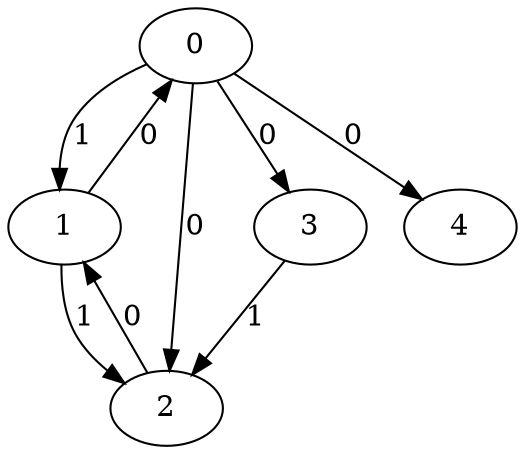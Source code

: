 // Source:518 Canonical: -1 1 0 0 0 0 -1 1 -1 -1 -1 0 -1 -1 -1 -1 -1 1 -1 -1 -1 -1 -1 -1 -1
digraph HRA_from_518_graph_000 {
  0 -> 1 [label="1"];
  0 -> 2 [label="0"];
  0 -> 3 [label="0"];
  1 -> 0 [label="0"];
  1 -> 2 [label="1"];
  2 -> 1 [label="0"];
  3 -> 2 [label="1"];
  0 -> 4 [label="0"];
}

// Source:518 Canonical: -1 1 0 0 0 0 -1 1 -1 -1 -1 0 -1 -1 -1 -1 -1 1 -1 -1 0 -1 -1 -1 -1
digraph HRA_from_518_graph_001 {
  0 -> 1 [label="1"];
  0 -> 2 [label="0"];
  0 -> 3 [label="0"];
  1 -> 0 [label="0"];
  1 -> 2 [label="1"];
  2 -> 1 [label="0"];
  3 -> 2 [label="1"];
  0 -> 4 [label="0"];
  4 -> 0 [label="0"];
}

// Source:518 Canonical: -1 1 0 0 -1 0 -1 1 -1 0 -1 0 -1 -1 -1 -1 -1 1 -1 -1 -1 -1 -1 -1 -1
digraph HRA_from_518_graph_002 {
  0 -> 1 [label="1"];
  0 -> 2 [label="0"];
  0 -> 3 [label="0"];
  1 -> 0 [label="0"];
  1 -> 2 [label="1"];
  2 -> 1 [label="0"];
  3 -> 2 [label="1"];
  1 -> 4 [label="0"];
}

// Source:518 Canonical: -1 1 0 0 0 0 -1 1 -1 0 -1 0 -1 -1 -1 -1 -1 1 -1 -1 -1 -1 -1 -1 -1
digraph HRA_from_518_graph_003 {
  0 -> 1 [label="1"];
  0 -> 2 [label="0"];
  0 -> 3 [label="0"];
  1 -> 0 [label="0"];
  1 -> 2 [label="1"];
  2 -> 1 [label="0"];
  3 -> 2 [label="1"];
  0 -> 4 [label="0"];
  1 -> 4 [label="0"];
}

// Source:518 Canonical: -1 1 0 0 -1 0 -1 1 -1 0 -1 0 -1 -1 -1 -1 -1 1 -1 -1 0 -1 -1 -1 -1
digraph HRA_from_518_graph_004 {
  0 -> 1 [label="1"];
  0 -> 2 [label="0"];
  0 -> 3 [label="0"];
  1 -> 0 [label="0"];
  1 -> 2 [label="1"];
  2 -> 1 [label="0"];
  3 -> 2 [label="1"];
  4 -> 0 [label="0"];
  1 -> 4 [label="0"];
}

// Source:518 Canonical: -1 1 0 0 0 0 -1 1 -1 0 -1 0 -1 -1 -1 -1 -1 1 -1 -1 0 -1 -1 -1 -1
digraph HRA_from_518_graph_005 {
  0 -> 1 [label="1"];
  0 -> 2 [label="0"];
  0 -> 3 [label="0"];
  1 -> 0 [label="0"];
  1 -> 2 [label="1"];
  2 -> 1 [label="0"];
  3 -> 2 [label="1"];
  0 -> 4 [label="0"];
  4 -> 0 [label="0"];
  1 -> 4 [label="0"];
}

// Source:518 Canonical: -1 1 0 0 0 0 -1 1 -1 -1 -1 0 -1 -1 -1 -1 -1 1 -1 -1 -1 0 -1 -1 -1
digraph HRA_from_518_graph_006 {
  0 -> 1 [label="1"];
  0 -> 2 [label="0"];
  0 -> 3 [label="0"];
  1 -> 0 [label="0"];
  1 -> 2 [label="1"];
  2 -> 1 [label="0"];
  3 -> 2 [label="1"];
  0 -> 4 [label="0"];
  4 -> 1 [label="0"];
}

// Source:518 Canonical: -1 1 0 0 0 0 -1 1 -1 -1 -1 0 -1 -1 -1 -1 -1 1 -1 -1 0 0 -1 -1 -1
digraph HRA_from_518_graph_007 {
  0 -> 1 [label="1"];
  0 -> 2 [label="0"];
  0 -> 3 [label="0"];
  1 -> 0 [label="0"];
  1 -> 2 [label="1"];
  2 -> 1 [label="0"];
  3 -> 2 [label="1"];
  0 -> 4 [label="0"];
  4 -> 0 [label="0"];
  4 -> 1 [label="0"];
}

// Source:518 Canonical: -1 1 0 0 -1 0 -1 1 -1 0 -1 0 -1 -1 -1 -1 -1 1 -1 -1 -1 0 -1 -1 -1
digraph HRA_from_518_graph_008 {
  0 -> 1 [label="1"];
  0 -> 2 [label="0"];
  0 -> 3 [label="0"];
  1 -> 0 [label="0"];
  1 -> 2 [label="1"];
  2 -> 1 [label="0"];
  3 -> 2 [label="1"];
  1 -> 4 [label="0"];
  4 -> 1 [label="0"];
}

// Source:518 Canonical: -1 1 0 0 0 0 -1 1 -1 0 -1 0 -1 -1 -1 -1 -1 1 -1 -1 -1 0 -1 -1 -1
digraph HRA_from_518_graph_009 {
  0 -> 1 [label="1"];
  0 -> 2 [label="0"];
  0 -> 3 [label="0"];
  1 -> 0 [label="0"];
  1 -> 2 [label="1"];
  2 -> 1 [label="0"];
  3 -> 2 [label="1"];
  0 -> 4 [label="0"];
  1 -> 4 [label="0"];
  4 -> 1 [label="0"];
}

// Source:518 Canonical: -1 1 0 0 -1 0 -1 1 -1 0 -1 0 -1 -1 -1 -1 -1 1 -1 -1 0 0 -1 -1 -1
digraph HRA_from_518_graph_010 {
  0 -> 1 [label="1"];
  0 -> 2 [label="0"];
  0 -> 3 [label="0"];
  1 -> 0 [label="0"];
  1 -> 2 [label="1"];
  2 -> 1 [label="0"];
  3 -> 2 [label="1"];
  4 -> 0 [label="0"];
  1 -> 4 [label="0"];
  4 -> 1 [label="0"];
}

// Source:518 Canonical: -1 1 0 0 0 0 -1 1 -1 0 -1 0 -1 -1 -1 -1 -1 1 -1 -1 0 0 -1 -1 -1
digraph HRA_from_518_graph_011 {
  0 -> 1 [label="1"];
  0 -> 2 [label="0"];
  0 -> 3 [label="0"];
  1 -> 0 [label="0"];
  1 -> 2 [label="1"];
  2 -> 1 [label="0"];
  3 -> 2 [label="1"];
  0 -> 4 [label="0"];
  4 -> 0 [label="0"];
  1 -> 4 [label="0"];
  4 -> 1 [label="0"];
}

// Source:518 Canonical: -1 1 0 0 -1 0 -1 1 -1 -1 -1 0 -1 -1 0 -1 -1 1 -1 -1 -1 -1 -1 -1 -1
digraph HRA_from_518_graph_012 {
  0 -> 1 [label="1"];
  0 -> 2 [label="0"];
  0 -> 3 [label="0"];
  1 -> 0 [label="0"];
  1 -> 2 [label="1"];
  2 -> 1 [label="0"];
  3 -> 2 [label="1"];
  2 -> 4 [label="0"];
}

// Source:518 Canonical: -1 1 0 0 0 0 -1 1 -1 -1 -1 0 -1 -1 0 -1 -1 1 -1 -1 -1 -1 -1 -1 -1
digraph HRA_from_518_graph_013 {
  0 -> 1 [label="1"];
  0 -> 2 [label="0"];
  0 -> 3 [label="0"];
  1 -> 0 [label="0"];
  1 -> 2 [label="1"];
  2 -> 1 [label="0"];
  3 -> 2 [label="1"];
  0 -> 4 [label="0"];
  2 -> 4 [label="0"];
}

// Source:518 Canonical: -1 1 0 0 -1 0 -1 1 -1 -1 -1 0 -1 -1 0 -1 -1 1 -1 -1 0 -1 -1 -1 -1
digraph HRA_from_518_graph_014 {
  0 -> 1 [label="1"];
  0 -> 2 [label="0"];
  0 -> 3 [label="0"];
  1 -> 0 [label="0"];
  1 -> 2 [label="1"];
  2 -> 1 [label="0"];
  3 -> 2 [label="1"];
  4 -> 0 [label="0"];
  2 -> 4 [label="0"];
}

// Source:518 Canonical: -1 1 0 0 0 0 -1 1 -1 -1 -1 0 -1 -1 0 -1 -1 1 -1 -1 0 -1 -1 -1 -1
digraph HRA_from_518_graph_015 {
  0 -> 1 [label="1"];
  0 -> 2 [label="0"];
  0 -> 3 [label="0"];
  1 -> 0 [label="0"];
  1 -> 2 [label="1"];
  2 -> 1 [label="0"];
  3 -> 2 [label="1"];
  0 -> 4 [label="0"];
  4 -> 0 [label="0"];
  2 -> 4 [label="0"];
}

// Source:518 Canonical: -1 1 0 0 -1 0 -1 1 -1 0 -1 0 -1 -1 0 -1 -1 1 -1 -1 -1 -1 -1 -1 -1
digraph HRA_from_518_graph_016 {
  0 -> 1 [label="1"];
  0 -> 2 [label="0"];
  0 -> 3 [label="0"];
  1 -> 0 [label="0"];
  1 -> 2 [label="1"];
  2 -> 1 [label="0"];
  3 -> 2 [label="1"];
  1 -> 4 [label="0"];
  2 -> 4 [label="0"];
}

// Source:518 Canonical: -1 1 0 0 0 0 -1 1 -1 0 -1 0 -1 -1 0 -1 -1 1 -1 -1 -1 -1 -1 -1 -1
digraph HRA_from_518_graph_017 {
  0 -> 1 [label="1"];
  0 -> 2 [label="0"];
  0 -> 3 [label="0"];
  1 -> 0 [label="0"];
  1 -> 2 [label="1"];
  2 -> 1 [label="0"];
  3 -> 2 [label="1"];
  0 -> 4 [label="0"];
  1 -> 4 [label="0"];
  2 -> 4 [label="0"];
}

// Source:518 Canonical: -1 1 0 0 -1 0 -1 1 -1 0 -1 0 -1 -1 0 -1 -1 1 -1 -1 0 -1 -1 -1 -1
digraph HRA_from_518_graph_018 {
  0 -> 1 [label="1"];
  0 -> 2 [label="0"];
  0 -> 3 [label="0"];
  1 -> 0 [label="0"];
  1 -> 2 [label="1"];
  2 -> 1 [label="0"];
  3 -> 2 [label="1"];
  4 -> 0 [label="0"];
  1 -> 4 [label="0"];
  2 -> 4 [label="0"];
}

// Source:518 Canonical: -1 1 0 0 0 0 -1 1 -1 0 -1 0 -1 -1 0 -1 -1 1 -1 -1 0 -1 -1 -1 -1
digraph HRA_from_518_graph_019 {
  0 -> 1 [label="1"];
  0 -> 2 [label="0"];
  0 -> 3 [label="0"];
  1 -> 0 [label="0"];
  1 -> 2 [label="1"];
  2 -> 1 [label="0"];
  3 -> 2 [label="1"];
  0 -> 4 [label="0"];
  4 -> 0 [label="0"];
  1 -> 4 [label="0"];
  2 -> 4 [label="0"];
}

// Source:518 Canonical: -1 1 0 0 -1 0 -1 1 -1 -1 -1 0 -1 -1 0 -1 -1 1 -1 -1 -1 0 -1 -1 -1
digraph HRA_from_518_graph_020 {
  0 -> 1 [label="1"];
  0 -> 2 [label="0"];
  0 -> 3 [label="0"];
  1 -> 0 [label="0"];
  1 -> 2 [label="1"];
  2 -> 1 [label="0"];
  3 -> 2 [label="1"];
  4 -> 1 [label="0"];
  2 -> 4 [label="0"];
}

// Source:518 Canonical: -1 1 0 0 0 0 -1 1 -1 -1 -1 0 -1 -1 0 -1 -1 1 -1 -1 -1 0 -1 -1 -1
digraph HRA_from_518_graph_021 {
  0 -> 1 [label="1"];
  0 -> 2 [label="0"];
  0 -> 3 [label="0"];
  1 -> 0 [label="0"];
  1 -> 2 [label="1"];
  2 -> 1 [label="0"];
  3 -> 2 [label="1"];
  0 -> 4 [label="0"];
  4 -> 1 [label="0"];
  2 -> 4 [label="0"];
}

// Source:518 Canonical: -1 1 0 0 -1 0 -1 1 -1 -1 -1 0 -1 -1 0 -1 -1 1 -1 -1 0 0 -1 -1 -1
digraph HRA_from_518_graph_022 {
  0 -> 1 [label="1"];
  0 -> 2 [label="0"];
  0 -> 3 [label="0"];
  1 -> 0 [label="0"];
  1 -> 2 [label="1"];
  2 -> 1 [label="0"];
  3 -> 2 [label="1"];
  4 -> 0 [label="0"];
  4 -> 1 [label="0"];
  2 -> 4 [label="0"];
}

// Source:518 Canonical: -1 1 0 0 0 0 -1 1 -1 -1 -1 0 -1 -1 0 -1 -1 1 -1 -1 0 0 -1 -1 -1
digraph HRA_from_518_graph_023 {
  0 -> 1 [label="1"];
  0 -> 2 [label="0"];
  0 -> 3 [label="0"];
  1 -> 0 [label="0"];
  1 -> 2 [label="1"];
  2 -> 1 [label="0"];
  3 -> 2 [label="1"];
  0 -> 4 [label="0"];
  4 -> 0 [label="0"];
  4 -> 1 [label="0"];
  2 -> 4 [label="0"];
}

// Source:518 Canonical: -1 1 0 0 -1 0 -1 1 -1 0 -1 0 -1 -1 0 -1 -1 1 -1 -1 -1 0 -1 -1 -1
digraph HRA_from_518_graph_024 {
  0 -> 1 [label="1"];
  0 -> 2 [label="0"];
  0 -> 3 [label="0"];
  1 -> 0 [label="0"];
  1 -> 2 [label="1"];
  2 -> 1 [label="0"];
  3 -> 2 [label="1"];
  1 -> 4 [label="0"];
  4 -> 1 [label="0"];
  2 -> 4 [label="0"];
}

// Source:518 Canonical: -1 1 0 0 0 0 -1 1 -1 0 -1 0 -1 -1 0 -1 -1 1 -1 -1 -1 0 -1 -1 -1
digraph HRA_from_518_graph_025 {
  0 -> 1 [label="1"];
  0 -> 2 [label="0"];
  0 -> 3 [label="0"];
  1 -> 0 [label="0"];
  1 -> 2 [label="1"];
  2 -> 1 [label="0"];
  3 -> 2 [label="1"];
  0 -> 4 [label="0"];
  1 -> 4 [label="0"];
  4 -> 1 [label="0"];
  2 -> 4 [label="0"];
}

// Source:518 Canonical: -1 1 0 0 -1 0 -1 1 -1 0 -1 0 -1 -1 0 -1 -1 1 -1 -1 0 0 -1 -1 -1
digraph HRA_from_518_graph_026 {
  0 -> 1 [label="1"];
  0 -> 2 [label="0"];
  0 -> 3 [label="0"];
  1 -> 0 [label="0"];
  1 -> 2 [label="1"];
  2 -> 1 [label="0"];
  3 -> 2 [label="1"];
  4 -> 0 [label="0"];
  1 -> 4 [label="0"];
  4 -> 1 [label="0"];
  2 -> 4 [label="0"];
}

// Source:518 Canonical: -1 1 0 0 0 0 -1 1 -1 0 -1 0 -1 -1 0 -1 -1 1 -1 -1 0 0 -1 -1 -1
digraph HRA_from_518_graph_027 {
  0 -> 1 [label="1"];
  0 -> 2 [label="0"];
  0 -> 3 [label="0"];
  1 -> 0 [label="0"];
  1 -> 2 [label="1"];
  2 -> 1 [label="0"];
  3 -> 2 [label="1"];
  0 -> 4 [label="0"];
  4 -> 0 [label="0"];
  1 -> 4 [label="0"];
  4 -> 1 [label="0"];
  2 -> 4 [label="0"];
}

// Source:518 Canonical: -1 1 0 0 0 0 -1 1 -1 -1 -1 0 -1 -1 -1 -1 -1 1 -1 -1 -1 -1 0 -1 -1
digraph HRA_from_518_graph_028 {
  0 -> 1 [label="1"];
  0 -> 2 [label="0"];
  0 -> 3 [label="0"];
  1 -> 0 [label="0"];
  1 -> 2 [label="1"];
  2 -> 1 [label="0"];
  3 -> 2 [label="1"];
  0 -> 4 [label="0"];
  4 -> 2 [label="0"];
}

// Source:518 Canonical: -1 1 0 0 0 0 -1 1 -1 -1 -1 0 -1 -1 -1 -1 -1 1 -1 -1 0 -1 0 -1 -1
digraph HRA_from_518_graph_029 {
  0 -> 1 [label="1"];
  0 -> 2 [label="0"];
  0 -> 3 [label="0"];
  1 -> 0 [label="0"];
  1 -> 2 [label="1"];
  2 -> 1 [label="0"];
  3 -> 2 [label="1"];
  0 -> 4 [label="0"];
  4 -> 0 [label="0"];
  4 -> 2 [label="0"];
}

// Source:518 Canonical: -1 1 0 0 -1 0 -1 1 -1 0 -1 0 -1 -1 -1 -1 -1 1 -1 -1 -1 -1 0 -1 -1
digraph HRA_from_518_graph_030 {
  0 -> 1 [label="1"];
  0 -> 2 [label="0"];
  0 -> 3 [label="0"];
  1 -> 0 [label="0"];
  1 -> 2 [label="1"];
  2 -> 1 [label="0"];
  3 -> 2 [label="1"];
  1 -> 4 [label="0"];
  4 -> 2 [label="0"];
}

// Source:518 Canonical: -1 1 0 0 0 0 -1 1 -1 0 -1 0 -1 -1 -1 -1 -1 1 -1 -1 -1 -1 0 -1 -1
digraph HRA_from_518_graph_031 {
  0 -> 1 [label="1"];
  0 -> 2 [label="0"];
  0 -> 3 [label="0"];
  1 -> 0 [label="0"];
  1 -> 2 [label="1"];
  2 -> 1 [label="0"];
  3 -> 2 [label="1"];
  0 -> 4 [label="0"];
  1 -> 4 [label="0"];
  4 -> 2 [label="0"];
}

// Source:518 Canonical: -1 1 0 0 -1 0 -1 1 -1 0 -1 0 -1 -1 -1 -1 -1 1 -1 -1 0 -1 0 -1 -1
digraph HRA_from_518_graph_032 {
  0 -> 1 [label="1"];
  0 -> 2 [label="0"];
  0 -> 3 [label="0"];
  1 -> 0 [label="0"];
  1 -> 2 [label="1"];
  2 -> 1 [label="0"];
  3 -> 2 [label="1"];
  4 -> 0 [label="0"];
  1 -> 4 [label="0"];
  4 -> 2 [label="0"];
}

// Source:518 Canonical: -1 1 0 0 0 0 -1 1 -1 0 -1 0 -1 -1 -1 -1 -1 1 -1 -1 0 -1 0 -1 -1
digraph HRA_from_518_graph_033 {
  0 -> 1 [label="1"];
  0 -> 2 [label="0"];
  0 -> 3 [label="0"];
  1 -> 0 [label="0"];
  1 -> 2 [label="1"];
  2 -> 1 [label="0"];
  3 -> 2 [label="1"];
  0 -> 4 [label="0"];
  4 -> 0 [label="0"];
  1 -> 4 [label="0"];
  4 -> 2 [label="0"];
}

// Source:518 Canonical: -1 1 0 0 0 0 -1 1 -1 -1 -1 0 -1 -1 -1 -1 -1 1 -1 -1 -1 0 0 -1 -1
digraph HRA_from_518_graph_034 {
  0 -> 1 [label="1"];
  0 -> 2 [label="0"];
  0 -> 3 [label="0"];
  1 -> 0 [label="0"];
  1 -> 2 [label="1"];
  2 -> 1 [label="0"];
  3 -> 2 [label="1"];
  0 -> 4 [label="0"];
  4 -> 1 [label="0"];
  4 -> 2 [label="0"];
}

// Source:518 Canonical: -1 1 0 0 0 0 -1 1 -1 -1 -1 0 -1 -1 -1 -1 -1 1 -1 -1 0 0 0 -1 -1
digraph HRA_from_518_graph_035 {
  0 -> 1 [label="1"];
  0 -> 2 [label="0"];
  0 -> 3 [label="0"];
  1 -> 0 [label="0"];
  1 -> 2 [label="1"];
  2 -> 1 [label="0"];
  3 -> 2 [label="1"];
  0 -> 4 [label="0"];
  4 -> 0 [label="0"];
  4 -> 1 [label="0"];
  4 -> 2 [label="0"];
}

// Source:518 Canonical: -1 1 0 0 -1 0 -1 1 -1 0 -1 0 -1 -1 -1 -1 -1 1 -1 -1 -1 0 0 -1 -1
digraph HRA_from_518_graph_036 {
  0 -> 1 [label="1"];
  0 -> 2 [label="0"];
  0 -> 3 [label="0"];
  1 -> 0 [label="0"];
  1 -> 2 [label="1"];
  2 -> 1 [label="0"];
  3 -> 2 [label="1"];
  1 -> 4 [label="0"];
  4 -> 1 [label="0"];
  4 -> 2 [label="0"];
}

// Source:518 Canonical: -1 1 0 0 0 0 -1 1 -1 0 -1 0 -1 -1 -1 -1 -1 1 -1 -1 -1 0 0 -1 -1
digraph HRA_from_518_graph_037 {
  0 -> 1 [label="1"];
  0 -> 2 [label="0"];
  0 -> 3 [label="0"];
  1 -> 0 [label="0"];
  1 -> 2 [label="1"];
  2 -> 1 [label="0"];
  3 -> 2 [label="1"];
  0 -> 4 [label="0"];
  1 -> 4 [label="0"];
  4 -> 1 [label="0"];
  4 -> 2 [label="0"];
}

// Source:518 Canonical: -1 1 0 0 -1 0 -1 1 -1 0 -1 0 -1 -1 -1 -1 -1 1 -1 -1 0 0 0 -1 -1
digraph HRA_from_518_graph_038 {
  0 -> 1 [label="1"];
  0 -> 2 [label="0"];
  0 -> 3 [label="0"];
  1 -> 0 [label="0"];
  1 -> 2 [label="1"];
  2 -> 1 [label="0"];
  3 -> 2 [label="1"];
  4 -> 0 [label="0"];
  1 -> 4 [label="0"];
  4 -> 1 [label="0"];
  4 -> 2 [label="0"];
}

// Source:518 Canonical: -1 1 0 0 0 0 -1 1 -1 0 -1 0 -1 -1 -1 -1 -1 1 -1 -1 0 0 0 -1 -1
digraph HRA_from_518_graph_039 {
  0 -> 1 [label="1"];
  0 -> 2 [label="0"];
  0 -> 3 [label="0"];
  1 -> 0 [label="0"];
  1 -> 2 [label="1"];
  2 -> 1 [label="0"];
  3 -> 2 [label="1"];
  0 -> 4 [label="0"];
  4 -> 0 [label="0"];
  1 -> 4 [label="0"];
  4 -> 1 [label="0"];
  4 -> 2 [label="0"];
}

// Source:518 Canonical: -1 1 0 0 -1 0 -1 1 -1 -1 -1 0 -1 -1 0 -1 -1 1 -1 -1 -1 -1 0 -1 -1
digraph HRA_from_518_graph_040 {
  0 -> 1 [label="1"];
  0 -> 2 [label="0"];
  0 -> 3 [label="0"];
  1 -> 0 [label="0"];
  1 -> 2 [label="1"];
  2 -> 1 [label="0"];
  3 -> 2 [label="1"];
  2 -> 4 [label="0"];
  4 -> 2 [label="0"];
}

// Source:518 Canonical: -1 1 0 0 0 0 -1 1 -1 -1 -1 0 -1 -1 0 -1 -1 1 -1 -1 -1 -1 0 -1 -1
digraph HRA_from_518_graph_041 {
  0 -> 1 [label="1"];
  0 -> 2 [label="0"];
  0 -> 3 [label="0"];
  1 -> 0 [label="0"];
  1 -> 2 [label="1"];
  2 -> 1 [label="0"];
  3 -> 2 [label="1"];
  0 -> 4 [label="0"];
  2 -> 4 [label="0"];
  4 -> 2 [label="0"];
}

// Source:518 Canonical: -1 1 0 0 -1 0 -1 1 -1 -1 -1 0 -1 -1 0 -1 -1 1 -1 -1 0 -1 0 -1 -1
digraph HRA_from_518_graph_042 {
  0 -> 1 [label="1"];
  0 -> 2 [label="0"];
  0 -> 3 [label="0"];
  1 -> 0 [label="0"];
  1 -> 2 [label="1"];
  2 -> 1 [label="0"];
  3 -> 2 [label="1"];
  4 -> 0 [label="0"];
  2 -> 4 [label="0"];
  4 -> 2 [label="0"];
}

// Source:518 Canonical: -1 1 0 0 0 0 -1 1 -1 -1 -1 0 -1 -1 0 -1 -1 1 -1 -1 0 -1 0 -1 -1
digraph HRA_from_518_graph_043 {
  0 -> 1 [label="1"];
  0 -> 2 [label="0"];
  0 -> 3 [label="0"];
  1 -> 0 [label="0"];
  1 -> 2 [label="1"];
  2 -> 1 [label="0"];
  3 -> 2 [label="1"];
  0 -> 4 [label="0"];
  4 -> 0 [label="0"];
  2 -> 4 [label="0"];
  4 -> 2 [label="0"];
}

// Source:518 Canonical: -1 1 0 0 -1 0 -1 1 -1 0 -1 0 -1 -1 0 -1 -1 1 -1 -1 -1 -1 0 -1 -1
digraph HRA_from_518_graph_044 {
  0 -> 1 [label="1"];
  0 -> 2 [label="0"];
  0 -> 3 [label="0"];
  1 -> 0 [label="0"];
  1 -> 2 [label="1"];
  2 -> 1 [label="0"];
  3 -> 2 [label="1"];
  1 -> 4 [label="0"];
  2 -> 4 [label="0"];
  4 -> 2 [label="0"];
}

// Source:518 Canonical: -1 1 0 0 0 0 -1 1 -1 0 -1 0 -1 -1 0 -1 -1 1 -1 -1 -1 -1 0 -1 -1
digraph HRA_from_518_graph_045 {
  0 -> 1 [label="1"];
  0 -> 2 [label="0"];
  0 -> 3 [label="0"];
  1 -> 0 [label="0"];
  1 -> 2 [label="1"];
  2 -> 1 [label="0"];
  3 -> 2 [label="1"];
  0 -> 4 [label="0"];
  1 -> 4 [label="0"];
  2 -> 4 [label="0"];
  4 -> 2 [label="0"];
}

// Source:518 Canonical: -1 1 0 0 -1 0 -1 1 -1 0 -1 0 -1 -1 0 -1 -1 1 -1 -1 0 -1 0 -1 -1
digraph HRA_from_518_graph_046 {
  0 -> 1 [label="1"];
  0 -> 2 [label="0"];
  0 -> 3 [label="0"];
  1 -> 0 [label="0"];
  1 -> 2 [label="1"];
  2 -> 1 [label="0"];
  3 -> 2 [label="1"];
  4 -> 0 [label="0"];
  1 -> 4 [label="0"];
  2 -> 4 [label="0"];
  4 -> 2 [label="0"];
}

// Source:518 Canonical: -1 1 0 0 0 0 -1 1 -1 0 -1 0 -1 -1 0 -1 -1 1 -1 -1 0 -1 0 -1 -1
digraph HRA_from_518_graph_047 {
  0 -> 1 [label="1"];
  0 -> 2 [label="0"];
  0 -> 3 [label="0"];
  1 -> 0 [label="0"];
  1 -> 2 [label="1"];
  2 -> 1 [label="0"];
  3 -> 2 [label="1"];
  0 -> 4 [label="0"];
  4 -> 0 [label="0"];
  1 -> 4 [label="0"];
  2 -> 4 [label="0"];
  4 -> 2 [label="0"];
}

// Source:518 Canonical: -1 1 0 0 -1 0 -1 1 -1 -1 -1 0 -1 -1 0 -1 -1 1 -1 -1 -1 0 0 -1 -1
digraph HRA_from_518_graph_048 {
  0 -> 1 [label="1"];
  0 -> 2 [label="0"];
  0 -> 3 [label="0"];
  1 -> 0 [label="0"];
  1 -> 2 [label="1"];
  2 -> 1 [label="0"];
  3 -> 2 [label="1"];
  4 -> 1 [label="0"];
  2 -> 4 [label="0"];
  4 -> 2 [label="0"];
}

// Source:518 Canonical: -1 1 0 0 0 0 -1 1 -1 -1 -1 0 -1 -1 0 -1 -1 1 -1 -1 -1 0 0 -1 -1
digraph HRA_from_518_graph_049 {
  0 -> 1 [label="1"];
  0 -> 2 [label="0"];
  0 -> 3 [label="0"];
  1 -> 0 [label="0"];
  1 -> 2 [label="1"];
  2 -> 1 [label="0"];
  3 -> 2 [label="1"];
  0 -> 4 [label="0"];
  4 -> 1 [label="0"];
  2 -> 4 [label="0"];
  4 -> 2 [label="0"];
}

// Source:518 Canonical: -1 1 0 0 -1 0 -1 1 -1 -1 -1 0 -1 -1 0 -1 -1 1 -1 -1 0 0 0 -1 -1
digraph HRA_from_518_graph_050 {
  0 -> 1 [label="1"];
  0 -> 2 [label="0"];
  0 -> 3 [label="0"];
  1 -> 0 [label="0"];
  1 -> 2 [label="1"];
  2 -> 1 [label="0"];
  3 -> 2 [label="1"];
  4 -> 0 [label="0"];
  4 -> 1 [label="0"];
  2 -> 4 [label="0"];
  4 -> 2 [label="0"];
}

// Source:518 Canonical: -1 1 0 0 0 0 -1 1 -1 -1 -1 0 -1 -1 0 -1 -1 1 -1 -1 0 0 0 -1 -1
digraph HRA_from_518_graph_051 {
  0 -> 1 [label="1"];
  0 -> 2 [label="0"];
  0 -> 3 [label="0"];
  1 -> 0 [label="0"];
  1 -> 2 [label="1"];
  2 -> 1 [label="0"];
  3 -> 2 [label="1"];
  0 -> 4 [label="0"];
  4 -> 0 [label="0"];
  4 -> 1 [label="0"];
  2 -> 4 [label="0"];
  4 -> 2 [label="0"];
}

// Source:518 Canonical: -1 1 0 0 -1 0 -1 1 -1 0 -1 0 -1 -1 0 -1 -1 1 -1 -1 -1 0 0 -1 -1
digraph HRA_from_518_graph_052 {
  0 -> 1 [label="1"];
  0 -> 2 [label="0"];
  0 -> 3 [label="0"];
  1 -> 0 [label="0"];
  1 -> 2 [label="1"];
  2 -> 1 [label="0"];
  3 -> 2 [label="1"];
  1 -> 4 [label="0"];
  4 -> 1 [label="0"];
  2 -> 4 [label="0"];
  4 -> 2 [label="0"];
}

// Source:518 Canonical: -1 1 0 0 0 0 -1 1 -1 0 -1 0 -1 -1 0 -1 -1 1 -1 -1 -1 0 0 -1 -1
digraph HRA_from_518_graph_053 {
  0 -> 1 [label="1"];
  0 -> 2 [label="0"];
  0 -> 3 [label="0"];
  1 -> 0 [label="0"];
  1 -> 2 [label="1"];
  2 -> 1 [label="0"];
  3 -> 2 [label="1"];
  0 -> 4 [label="0"];
  1 -> 4 [label="0"];
  4 -> 1 [label="0"];
  2 -> 4 [label="0"];
  4 -> 2 [label="0"];
}

// Source:518 Canonical: -1 1 0 0 -1 0 -1 1 -1 0 -1 0 -1 -1 0 -1 -1 1 -1 -1 0 0 0 -1 -1
digraph HRA_from_518_graph_054 {
  0 -> 1 [label="1"];
  0 -> 2 [label="0"];
  0 -> 3 [label="0"];
  1 -> 0 [label="0"];
  1 -> 2 [label="1"];
  2 -> 1 [label="0"];
  3 -> 2 [label="1"];
  4 -> 0 [label="0"];
  1 -> 4 [label="0"];
  4 -> 1 [label="0"];
  2 -> 4 [label="0"];
  4 -> 2 [label="0"];
}

// Source:518 Canonical: -1 1 0 0 0 0 -1 1 -1 0 -1 0 -1 -1 0 -1 -1 1 -1 -1 0 0 0 -1 -1
digraph HRA_from_518_graph_055 {
  0 -> 1 [label="1"];
  0 -> 2 [label="0"];
  0 -> 3 [label="0"];
  1 -> 0 [label="0"];
  1 -> 2 [label="1"];
  2 -> 1 [label="0"];
  3 -> 2 [label="1"];
  0 -> 4 [label="0"];
  4 -> 0 [label="0"];
  1 -> 4 [label="0"];
  4 -> 1 [label="0"];
  2 -> 4 [label="0"];
  4 -> 2 [label="0"];
}

// Source:518 Canonical: -1 1 0 0 -1 0 -1 1 -1 -1 -1 0 -1 -1 -1 -1 -1 1 -1 0 -1 -1 -1 -1 -1
digraph HRA_from_518_graph_056 {
  0 -> 1 [label="1"];
  0 -> 2 [label="0"];
  0 -> 3 [label="0"];
  1 -> 0 [label="0"];
  1 -> 2 [label="1"];
  2 -> 1 [label="0"];
  3 -> 2 [label="1"];
  3 -> 4 [label="0"];
}

// Source:518 Canonical: -1 1 0 0 0 0 -1 1 -1 -1 -1 0 -1 -1 -1 -1 -1 1 -1 0 -1 -1 -1 -1 -1
digraph HRA_from_518_graph_057 {
  0 -> 1 [label="1"];
  0 -> 2 [label="0"];
  0 -> 3 [label="0"];
  1 -> 0 [label="0"];
  1 -> 2 [label="1"];
  2 -> 1 [label="0"];
  3 -> 2 [label="1"];
  0 -> 4 [label="0"];
  3 -> 4 [label="0"];
}

// Source:518 Canonical: -1 1 0 0 -1 0 -1 1 -1 -1 -1 0 -1 -1 -1 -1 -1 1 -1 0 0 -1 -1 -1 -1
digraph HRA_from_518_graph_058 {
  0 -> 1 [label="1"];
  0 -> 2 [label="0"];
  0 -> 3 [label="0"];
  1 -> 0 [label="0"];
  1 -> 2 [label="1"];
  2 -> 1 [label="0"];
  3 -> 2 [label="1"];
  4 -> 0 [label="0"];
  3 -> 4 [label="0"];
}

// Source:518 Canonical: -1 1 0 0 0 0 -1 1 -1 -1 -1 0 -1 -1 -1 -1 -1 1 -1 0 0 -1 -1 -1 -1
digraph HRA_from_518_graph_059 {
  0 -> 1 [label="1"];
  0 -> 2 [label="0"];
  0 -> 3 [label="0"];
  1 -> 0 [label="0"];
  1 -> 2 [label="1"];
  2 -> 1 [label="0"];
  3 -> 2 [label="1"];
  0 -> 4 [label="0"];
  4 -> 0 [label="0"];
  3 -> 4 [label="0"];
}

// Source:518 Canonical: -1 1 0 0 -1 0 -1 1 -1 0 -1 0 -1 -1 -1 -1 -1 1 -1 0 -1 -1 -1 -1 -1
digraph HRA_from_518_graph_060 {
  0 -> 1 [label="1"];
  0 -> 2 [label="0"];
  0 -> 3 [label="0"];
  1 -> 0 [label="0"];
  1 -> 2 [label="1"];
  2 -> 1 [label="0"];
  3 -> 2 [label="1"];
  1 -> 4 [label="0"];
  3 -> 4 [label="0"];
}

// Source:518 Canonical: -1 1 0 0 0 0 -1 1 -1 0 -1 0 -1 -1 -1 -1 -1 1 -1 0 -1 -1 -1 -1 -1
digraph HRA_from_518_graph_061 {
  0 -> 1 [label="1"];
  0 -> 2 [label="0"];
  0 -> 3 [label="0"];
  1 -> 0 [label="0"];
  1 -> 2 [label="1"];
  2 -> 1 [label="0"];
  3 -> 2 [label="1"];
  0 -> 4 [label="0"];
  1 -> 4 [label="0"];
  3 -> 4 [label="0"];
}

// Source:518 Canonical: -1 1 0 0 -1 0 -1 1 -1 0 -1 0 -1 -1 -1 -1 -1 1 -1 0 0 -1 -1 -1 -1
digraph HRA_from_518_graph_062 {
  0 -> 1 [label="1"];
  0 -> 2 [label="0"];
  0 -> 3 [label="0"];
  1 -> 0 [label="0"];
  1 -> 2 [label="1"];
  2 -> 1 [label="0"];
  3 -> 2 [label="1"];
  4 -> 0 [label="0"];
  1 -> 4 [label="0"];
  3 -> 4 [label="0"];
}

// Source:518 Canonical: -1 1 0 0 0 0 -1 1 -1 0 -1 0 -1 -1 -1 -1 -1 1 -1 0 0 -1 -1 -1 -1
digraph HRA_from_518_graph_063 {
  0 -> 1 [label="1"];
  0 -> 2 [label="0"];
  0 -> 3 [label="0"];
  1 -> 0 [label="0"];
  1 -> 2 [label="1"];
  2 -> 1 [label="0"];
  3 -> 2 [label="1"];
  0 -> 4 [label="0"];
  4 -> 0 [label="0"];
  1 -> 4 [label="0"];
  3 -> 4 [label="0"];
}

// Source:518 Canonical: -1 1 0 0 -1 0 -1 1 -1 -1 -1 0 -1 -1 -1 -1 -1 1 -1 0 -1 0 -1 -1 -1
digraph HRA_from_518_graph_064 {
  0 -> 1 [label="1"];
  0 -> 2 [label="0"];
  0 -> 3 [label="0"];
  1 -> 0 [label="0"];
  1 -> 2 [label="1"];
  2 -> 1 [label="0"];
  3 -> 2 [label="1"];
  4 -> 1 [label="0"];
  3 -> 4 [label="0"];
}

// Source:518 Canonical: -1 1 0 0 0 0 -1 1 -1 -1 -1 0 -1 -1 -1 -1 -1 1 -1 0 -1 0 -1 -1 -1
digraph HRA_from_518_graph_065 {
  0 -> 1 [label="1"];
  0 -> 2 [label="0"];
  0 -> 3 [label="0"];
  1 -> 0 [label="0"];
  1 -> 2 [label="1"];
  2 -> 1 [label="0"];
  3 -> 2 [label="1"];
  0 -> 4 [label="0"];
  4 -> 1 [label="0"];
  3 -> 4 [label="0"];
}

// Source:518 Canonical: -1 1 0 0 -1 0 -1 1 -1 -1 -1 0 -1 -1 -1 -1 -1 1 -1 0 0 0 -1 -1 -1
digraph HRA_from_518_graph_066 {
  0 -> 1 [label="1"];
  0 -> 2 [label="0"];
  0 -> 3 [label="0"];
  1 -> 0 [label="0"];
  1 -> 2 [label="1"];
  2 -> 1 [label="0"];
  3 -> 2 [label="1"];
  4 -> 0 [label="0"];
  4 -> 1 [label="0"];
  3 -> 4 [label="0"];
}

// Source:518 Canonical: -1 1 0 0 0 0 -1 1 -1 -1 -1 0 -1 -1 -1 -1 -1 1 -1 0 0 0 -1 -1 -1
digraph HRA_from_518_graph_067 {
  0 -> 1 [label="1"];
  0 -> 2 [label="0"];
  0 -> 3 [label="0"];
  1 -> 0 [label="0"];
  1 -> 2 [label="1"];
  2 -> 1 [label="0"];
  3 -> 2 [label="1"];
  0 -> 4 [label="0"];
  4 -> 0 [label="0"];
  4 -> 1 [label="0"];
  3 -> 4 [label="0"];
}

// Source:518 Canonical: -1 1 0 0 -1 0 -1 1 -1 0 -1 0 -1 -1 -1 -1 -1 1 -1 0 -1 0 -1 -1 -1
digraph HRA_from_518_graph_068 {
  0 -> 1 [label="1"];
  0 -> 2 [label="0"];
  0 -> 3 [label="0"];
  1 -> 0 [label="0"];
  1 -> 2 [label="1"];
  2 -> 1 [label="0"];
  3 -> 2 [label="1"];
  1 -> 4 [label="0"];
  4 -> 1 [label="0"];
  3 -> 4 [label="0"];
}

// Source:518 Canonical: -1 1 0 0 0 0 -1 1 -1 0 -1 0 -1 -1 -1 -1 -1 1 -1 0 -1 0 -1 -1 -1
digraph HRA_from_518_graph_069 {
  0 -> 1 [label="1"];
  0 -> 2 [label="0"];
  0 -> 3 [label="0"];
  1 -> 0 [label="0"];
  1 -> 2 [label="1"];
  2 -> 1 [label="0"];
  3 -> 2 [label="1"];
  0 -> 4 [label="0"];
  1 -> 4 [label="0"];
  4 -> 1 [label="0"];
  3 -> 4 [label="0"];
}

// Source:518 Canonical: -1 1 0 0 -1 0 -1 1 -1 0 -1 0 -1 -1 -1 -1 -1 1 -1 0 0 0 -1 -1 -1
digraph HRA_from_518_graph_070 {
  0 -> 1 [label="1"];
  0 -> 2 [label="0"];
  0 -> 3 [label="0"];
  1 -> 0 [label="0"];
  1 -> 2 [label="1"];
  2 -> 1 [label="0"];
  3 -> 2 [label="1"];
  4 -> 0 [label="0"];
  1 -> 4 [label="0"];
  4 -> 1 [label="0"];
  3 -> 4 [label="0"];
}

// Source:518 Canonical: -1 1 0 0 0 0 -1 1 -1 0 -1 0 -1 -1 -1 -1 -1 1 -1 0 0 0 -1 -1 -1
digraph HRA_from_518_graph_071 {
  0 -> 1 [label="1"];
  0 -> 2 [label="0"];
  0 -> 3 [label="0"];
  1 -> 0 [label="0"];
  1 -> 2 [label="1"];
  2 -> 1 [label="0"];
  3 -> 2 [label="1"];
  0 -> 4 [label="0"];
  4 -> 0 [label="0"];
  1 -> 4 [label="0"];
  4 -> 1 [label="0"];
  3 -> 4 [label="0"];
}

// Source:518 Canonical: -1 1 0 0 -1 0 -1 1 -1 -1 -1 0 -1 -1 0 -1 -1 1 -1 0 -1 -1 -1 -1 -1
digraph HRA_from_518_graph_072 {
  0 -> 1 [label="1"];
  0 -> 2 [label="0"];
  0 -> 3 [label="0"];
  1 -> 0 [label="0"];
  1 -> 2 [label="1"];
  2 -> 1 [label="0"];
  3 -> 2 [label="1"];
  2 -> 4 [label="0"];
  3 -> 4 [label="0"];
}

// Source:518 Canonical: -1 1 0 0 0 0 -1 1 -1 -1 -1 0 -1 -1 0 -1 -1 1 -1 0 -1 -1 -1 -1 -1
digraph HRA_from_518_graph_073 {
  0 -> 1 [label="1"];
  0 -> 2 [label="0"];
  0 -> 3 [label="0"];
  1 -> 0 [label="0"];
  1 -> 2 [label="1"];
  2 -> 1 [label="0"];
  3 -> 2 [label="1"];
  0 -> 4 [label="0"];
  2 -> 4 [label="0"];
  3 -> 4 [label="0"];
}

// Source:518 Canonical: -1 1 0 0 -1 0 -1 1 -1 -1 -1 0 -1 -1 0 -1 -1 1 -1 0 0 -1 -1 -1 -1
digraph HRA_from_518_graph_074 {
  0 -> 1 [label="1"];
  0 -> 2 [label="0"];
  0 -> 3 [label="0"];
  1 -> 0 [label="0"];
  1 -> 2 [label="1"];
  2 -> 1 [label="0"];
  3 -> 2 [label="1"];
  4 -> 0 [label="0"];
  2 -> 4 [label="0"];
  3 -> 4 [label="0"];
}

// Source:518 Canonical: -1 1 0 0 0 0 -1 1 -1 -1 -1 0 -1 -1 0 -1 -1 1 -1 0 0 -1 -1 -1 -1
digraph HRA_from_518_graph_075 {
  0 -> 1 [label="1"];
  0 -> 2 [label="0"];
  0 -> 3 [label="0"];
  1 -> 0 [label="0"];
  1 -> 2 [label="1"];
  2 -> 1 [label="0"];
  3 -> 2 [label="1"];
  0 -> 4 [label="0"];
  4 -> 0 [label="0"];
  2 -> 4 [label="0"];
  3 -> 4 [label="0"];
}

// Source:518 Canonical: -1 1 0 0 -1 0 -1 1 -1 0 -1 0 -1 -1 0 -1 -1 1 -1 0 -1 -1 -1 -1 -1
digraph HRA_from_518_graph_076 {
  0 -> 1 [label="1"];
  0 -> 2 [label="0"];
  0 -> 3 [label="0"];
  1 -> 0 [label="0"];
  1 -> 2 [label="1"];
  2 -> 1 [label="0"];
  3 -> 2 [label="1"];
  1 -> 4 [label="0"];
  2 -> 4 [label="0"];
  3 -> 4 [label="0"];
}

// Source:518 Canonical: -1 1 0 0 0 0 -1 1 -1 0 -1 0 -1 -1 0 -1 -1 1 -1 0 -1 -1 -1 -1 -1
digraph HRA_from_518_graph_077 {
  0 -> 1 [label="1"];
  0 -> 2 [label="0"];
  0 -> 3 [label="0"];
  1 -> 0 [label="0"];
  1 -> 2 [label="1"];
  2 -> 1 [label="0"];
  3 -> 2 [label="1"];
  0 -> 4 [label="0"];
  1 -> 4 [label="0"];
  2 -> 4 [label="0"];
  3 -> 4 [label="0"];
}

// Source:518 Canonical: -1 1 0 0 -1 0 -1 1 -1 0 -1 0 -1 -1 0 -1 -1 1 -1 0 0 -1 -1 -1 -1
digraph HRA_from_518_graph_078 {
  0 -> 1 [label="1"];
  0 -> 2 [label="0"];
  0 -> 3 [label="0"];
  1 -> 0 [label="0"];
  1 -> 2 [label="1"];
  2 -> 1 [label="0"];
  3 -> 2 [label="1"];
  4 -> 0 [label="0"];
  1 -> 4 [label="0"];
  2 -> 4 [label="0"];
  3 -> 4 [label="0"];
}

// Source:518 Canonical: -1 1 0 0 0 0 -1 1 -1 0 -1 0 -1 -1 0 -1 -1 1 -1 0 0 -1 -1 -1 -1
digraph HRA_from_518_graph_079 {
  0 -> 1 [label="1"];
  0 -> 2 [label="0"];
  0 -> 3 [label="0"];
  1 -> 0 [label="0"];
  1 -> 2 [label="1"];
  2 -> 1 [label="0"];
  3 -> 2 [label="1"];
  0 -> 4 [label="0"];
  4 -> 0 [label="0"];
  1 -> 4 [label="0"];
  2 -> 4 [label="0"];
  3 -> 4 [label="0"];
}

// Source:518 Canonical: -1 1 0 0 -1 0 -1 1 -1 -1 -1 0 -1 -1 0 -1 -1 1 -1 0 -1 0 -1 -1 -1
digraph HRA_from_518_graph_080 {
  0 -> 1 [label="1"];
  0 -> 2 [label="0"];
  0 -> 3 [label="0"];
  1 -> 0 [label="0"];
  1 -> 2 [label="1"];
  2 -> 1 [label="0"];
  3 -> 2 [label="1"];
  4 -> 1 [label="0"];
  2 -> 4 [label="0"];
  3 -> 4 [label="0"];
}

// Source:518 Canonical: -1 1 0 0 0 0 -1 1 -1 -1 -1 0 -1 -1 0 -1 -1 1 -1 0 -1 0 -1 -1 -1
digraph HRA_from_518_graph_081 {
  0 -> 1 [label="1"];
  0 -> 2 [label="0"];
  0 -> 3 [label="0"];
  1 -> 0 [label="0"];
  1 -> 2 [label="1"];
  2 -> 1 [label="0"];
  3 -> 2 [label="1"];
  0 -> 4 [label="0"];
  4 -> 1 [label="0"];
  2 -> 4 [label="0"];
  3 -> 4 [label="0"];
}

// Source:518 Canonical: -1 1 0 0 -1 0 -1 1 -1 -1 -1 0 -1 -1 0 -1 -1 1 -1 0 0 0 -1 -1 -1
digraph HRA_from_518_graph_082 {
  0 -> 1 [label="1"];
  0 -> 2 [label="0"];
  0 -> 3 [label="0"];
  1 -> 0 [label="0"];
  1 -> 2 [label="1"];
  2 -> 1 [label="0"];
  3 -> 2 [label="1"];
  4 -> 0 [label="0"];
  4 -> 1 [label="0"];
  2 -> 4 [label="0"];
  3 -> 4 [label="0"];
}

// Source:518 Canonical: -1 1 0 0 0 0 -1 1 -1 -1 -1 0 -1 -1 0 -1 -1 1 -1 0 0 0 -1 -1 -1
digraph HRA_from_518_graph_083 {
  0 -> 1 [label="1"];
  0 -> 2 [label="0"];
  0 -> 3 [label="0"];
  1 -> 0 [label="0"];
  1 -> 2 [label="1"];
  2 -> 1 [label="0"];
  3 -> 2 [label="1"];
  0 -> 4 [label="0"];
  4 -> 0 [label="0"];
  4 -> 1 [label="0"];
  2 -> 4 [label="0"];
  3 -> 4 [label="0"];
}

// Source:518 Canonical: -1 1 0 0 -1 0 -1 1 -1 0 -1 0 -1 -1 0 -1 -1 1 -1 0 -1 0 -1 -1 -1
digraph HRA_from_518_graph_084 {
  0 -> 1 [label="1"];
  0 -> 2 [label="0"];
  0 -> 3 [label="0"];
  1 -> 0 [label="0"];
  1 -> 2 [label="1"];
  2 -> 1 [label="0"];
  3 -> 2 [label="1"];
  1 -> 4 [label="0"];
  4 -> 1 [label="0"];
  2 -> 4 [label="0"];
  3 -> 4 [label="0"];
}

// Source:518 Canonical: -1 1 0 0 0 0 -1 1 -1 0 -1 0 -1 -1 0 -1 -1 1 -1 0 -1 0 -1 -1 -1
digraph HRA_from_518_graph_085 {
  0 -> 1 [label="1"];
  0 -> 2 [label="0"];
  0 -> 3 [label="0"];
  1 -> 0 [label="0"];
  1 -> 2 [label="1"];
  2 -> 1 [label="0"];
  3 -> 2 [label="1"];
  0 -> 4 [label="0"];
  1 -> 4 [label="0"];
  4 -> 1 [label="0"];
  2 -> 4 [label="0"];
  3 -> 4 [label="0"];
}

// Source:518 Canonical: -1 1 0 0 -1 0 -1 1 -1 0 -1 0 -1 -1 0 -1 -1 1 -1 0 0 0 -1 -1 -1
digraph HRA_from_518_graph_086 {
  0 -> 1 [label="1"];
  0 -> 2 [label="0"];
  0 -> 3 [label="0"];
  1 -> 0 [label="0"];
  1 -> 2 [label="1"];
  2 -> 1 [label="0"];
  3 -> 2 [label="1"];
  4 -> 0 [label="0"];
  1 -> 4 [label="0"];
  4 -> 1 [label="0"];
  2 -> 4 [label="0"];
  3 -> 4 [label="0"];
}

// Source:518 Canonical: -1 1 0 0 0 0 -1 1 -1 0 -1 0 -1 -1 0 -1 -1 1 -1 0 0 0 -1 -1 -1
digraph HRA_from_518_graph_087 {
  0 -> 1 [label="1"];
  0 -> 2 [label="0"];
  0 -> 3 [label="0"];
  1 -> 0 [label="0"];
  1 -> 2 [label="1"];
  2 -> 1 [label="0"];
  3 -> 2 [label="1"];
  0 -> 4 [label="0"];
  4 -> 0 [label="0"];
  1 -> 4 [label="0"];
  4 -> 1 [label="0"];
  2 -> 4 [label="0"];
  3 -> 4 [label="0"];
}

// Source:518 Canonical: -1 1 0 0 -1 0 -1 1 -1 -1 -1 0 -1 -1 -1 -1 -1 1 -1 0 -1 -1 0 -1 -1
digraph HRA_from_518_graph_088 {
  0 -> 1 [label="1"];
  0 -> 2 [label="0"];
  0 -> 3 [label="0"];
  1 -> 0 [label="0"];
  1 -> 2 [label="1"];
  2 -> 1 [label="0"];
  3 -> 2 [label="1"];
  4 -> 2 [label="0"];
  3 -> 4 [label="0"];
}

// Source:518 Canonical: -1 1 0 0 0 0 -1 1 -1 -1 -1 0 -1 -1 -1 -1 -1 1 -1 0 -1 -1 0 -1 -1
digraph HRA_from_518_graph_089 {
  0 -> 1 [label="1"];
  0 -> 2 [label="0"];
  0 -> 3 [label="0"];
  1 -> 0 [label="0"];
  1 -> 2 [label="1"];
  2 -> 1 [label="0"];
  3 -> 2 [label="1"];
  0 -> 4 [label="0"];
  4 -> 2 [label="0"];
  3 -> 4 [label="0"];
}

// Source:518 Canonical: -1 1 0 0 -1 0 -1 1 -1 -1 -1 0 -1 -1 -1 -1 -1 1 -1 0 0 -1 0 -1 -1
digraph HRA_from_518_graph_090 {
  0 -> 1 [label="1"];
  0 -> 2 [label="0"];
  0 -> 3 [label="0"];
  1 -> 0 [label="0"];
  1 -> 2 [label="1"];
  2 -> 1 [label="0"];
  3 -> 2 [label="1"];
  4 -> 0 [label="0"];
  4 -> 2 [label="0"];
  3 -> 4 [label="0"];
}

// Source:518 Canonical: -1 1 0 0 0 0 -1 1 -1 -1 -1 0 -1 -1 -1 -1 -1 1 -1 0 0 -1 0 -1 -1
digraph HRA_from_518_graph_091 {
  0 -> 1 [label="1"];
  0 -> 2 [label="0"];
  0 -> 3 [label="0"];
  1 -> 0 [label="0"];
  1 -> 2 [label="1"];
  2 -> 1 [label="0"];
  3 -> 2 [label="1"];
  0 -> 4 [label="0"];
  4 -> 0 [label="0"];
  4 -> 2 [label="0"];
  3 -> 4 [label="0"];
}

// Source:518 Canonical: -1 1 0 0 -1 0 -1 1 -1 0 -1 0 -1 -1 -1 -1 -1 1 -1 0 -1 -1 0 -1 -1
digraph HRA_from_518_graph_092 {
  0 -> 1 [label="1"];
  0 -> 2 [label="0"];
  0 -> 3 [label="0"];
  1 -> 0 [label="0"];
  1 -> 2 [label="1"];
  2 -> 1 [label="0"];
  3 -> 2 [label="1"];
  1 -> 4 [label="0"];
  4 -> 2 [label="0"];
  3 -> 4 [label="0"];
}

// Source:518 Canonical: -1 1 0 0 0 0 -1 1 -1 0 -1 0 -1 -1 -1 -1 -1 1 -1 0 -1 -1 0 -1 -1
digraph HRA_from_518_graph_093 {
  0 -> 1 [label="1"];
  0 -> 2 [label="0"];
  0 -> 3 [label="0"];
  1 -> 0 [label="0"];
  1 -> 2 [label="1"];
  2 -> 1 [label="0"];
  3 -> 2 [label="1"];
  0 -> 4 [label="0"];
  1 -> 4 [label="0"];
  4 -> 2 [label="0"];
  3 -> 4 [label="0"];
}

// Source:518 Canonical: -1 1 0 0 -1 0 -1 1 -1 0 -1 0 -1 -1 -1 -1 -1 1 -1 0 0 -1 0 -1 -1
digraph HRA_from_518_graph_094 {
  0 -> 1 [label="1"];
  0 -> 2 [label="0"];
  0 -> 3 [label="0"];
  1 -> 0 [label="0"];
  1 -> 2 [label="1"];
  2 -> 1 [label="0"];
  3 -> 2 [label="1"];
  4 -> 0 [label="0"];
  1 -> 4 [label="0"];
  4 -> 2 [label="0"];
  3 -> 4 [label="0"];
}

// Source:518 Canonical: -1 1 0 0 0 0 -1 1 -1 0 -1 0 -1 -1 -1 -1 -1 1 -1 0 0 -1 0 -1 -1
digraph HRA_from_518_graph_095 {
  0 -> 1 [label="1"];
  0 -> 2 [label="0"];
  0 -> 3 [label="0"];
  1 -> 0 [label="0"];
  1 -> 2 [label="1"];
  2 -> 1 [label="0"];
  3 -> 2 [label="1"];
  0 -> 4 [label="0"];
  4 -> 0 [label="0"];
  1 -> 4 [label="0"];
  4 -> 2 [label="0"];
  3 -> 4 [label="0"];
}

// Source:518 Canonical: -1 1 0 0 -1 0 -1 1 -1 -1 -1 0 -1 -1 -1 -1 -1 1 -1 0 -1 0 0 -1 -1
digraph HRA_from_518_graph_096 {
  0 -> 1 [label="1"];
  0 -> 2 [label="0"];
  0 -> 3 [label="0"];
  1 -> 0 [label="0"];
  1 -> 2 [label="1"];
  2 -> 1 [label="0"];
  3 -> 2 [label="1"];
  4 -> 1 [label="0"];
  4 -> 2 [label="0"];
  3 -> 4 [label="0"];
}

// Source:518 Canonical: -1 1 0 0 0 0 -1 1 -1 -1 -1 0 -1 -1 -1 -1 -1 1 -1 0 -1 0 0 -1 -1
digraph HRA_from_518_graph_097 {
  0 -> 1 [label="1"];
  0 -> 2 [label="0"];
  0 -> 3 [label="0"];
  1 -> 0 [label="0"];
  1 -> 2 [label="1"];
  2 -> 1 [label="0"];
  3 -> 2 [label="1"];
  0 -> 4 [label="0"];
  4 -> 1 [label="0"];
  4 -> 2 [label="0"];
  3 -> 4 [label="0"];
}

// Source:518 Canonical: -1 1 0 0 -1 0 -1 1 -1 -1 -1 0 -1 -1 -1 -1 -1 1 -1 0 0 0 0 -1 -1
digraph HRA_from_518_graph_098 {
  0 -> 1 [label="1"];
  0 -> 2 [label="0"];
  0 -> 3 [label="0"];
  1 -> 0 [label="0"];
  1 -> 2 [label="1"];
  2 -> 1 [label="0"];
  3 -> 2 [label="1"];
  4 -> 0 [label="0"];
  4 -> 1 [label="0"];
  4 -> 2 [label="0"];
  3 -> 4 [label="0"];
}

// Source:518 Canonical: -1 1 0 0 0 0 -1 1 -1 -1 -1 0 -1 -1 -1 -1 -1 1 -1 0 0 0 0 -1 -1
digraph HRA_from_518_graph_099 {
  0 -> 1 [label="1"];
  0 -> 2 [label="0"];
  0 -> 3 [label="0"];
  1 -> 0 [label="0"];
  1 -> 2 [label="1"];
  2 -> 1 [label="0"];
  3 -> 2 [label="1"];
  0 -> 4 [label="0"];
  4 -> 0 [label="0"];
  4 -> 1 [label="0"];
  4 -> 2 [label="0"];
  3 -> 4 [label="0"];
}

// Source:518 Canonical: -1 1 0 0 -1 0 -1 1 -1 0 -1 0 -1 -1 -1 -1 -1 1 -1 0 -1 0 0 -1 -1
digraph HRA_from_518_graph_100 {
  0 -> 1 [label="1"];
  0 -> 2 [label="0"];
  0 -> 3 [label="0"];
  1 -> 0 [label="0"];
  1 -> 2 [label="1"];
  2 -> 1 [label="0"];
  3 -> 2 [label="1"];
  1 -> 4 [label="0"];
  4 -> 1 [label="0"];
  4 -> 2 [label="0"];
  3 -> 4 [label="0"];
}

// Source:518 Canonical: -1 1 0 0 0 0 -1 1 -1 0 -1 0 -1 -1 -1 -1 -1 1 -1 0 -1 0 0 -1 -1
digraph HRA_from_518_graph_101 {
  0 -> 1 [label="1"];
  0 -> 2 [label="0"];
  0 -> 3 [label="0"];
  1 -> 0 [label="0"];
  1 -> 2 [label="1"];
  2 -> 1 [label="0"];
  3 -> 2 [label="1"];
  0 -> 4 [label="0"];
  1 -> 4 [label="0"];
  4 -> 1 [label="0"];
  4 -> 2 [label="0"];
  3 -> 4 [label="0"];
}

// Source:518 Canonical: -1 1 0 0 -1 0 -1 1 -1 0 -1 0 -1 -1 -1 -1 -1 1 -1 0 0 0 0 -1 -1
digraph HRA_from_518_graph_102 {
  0 -> 1 [label="1"];
  0 -> 2 [label="0"];
  0 -> 3 [label="0"];
  1 -> 0 [label="0"];
  1 -> 2 [label="1"];
  2 -> 1 [label="0"];
  3 -> 2 [label="1"];
  4 -> 0 [label="0"];
  1 -> 4 [label="0"];
  4 -> 1 [label="0"];
  4 -> 2 [label="0"];
  3 -> 4 [label="0"];
}

// Source:518 Canonical: -1 1 0 0 0 0 -1 1 -1 0 -1 0 -1 -1 -1 -1 -1 1 -1 0 0 0 0 -1 -1
digraph HRA_from_518_graph_103 {
  0 -> 1 [label="1"];
  0 -> 2 [label="0"];
  0 -> 3 [label="0"];
  1 -> 0 [label="0"];
  1 -> 2 [label="1"];
  2 -> 1 [label="0"];
  3 -> 2 [label="1"];
  0 -> 4 [label="0"];
  4 -> 0 [label="0"];
  1 -> 4 [label="0"];
  4 -> 1 [label="0"];
  4 -> 2 [label="0"];
  3 -> 4 [label="0"];
}

// Source:518 Canonical: -1 1 0 0 -1 0 -1 1 -1 -1 -1 0 -1 -1 0 -1 -1 1 -1 0 -1 -1 0 -1 -1
digraph HRA_from_518_graph_104 {
  0 -> 1 [label="1"];
  0 -> 2 [label="0"];
  0 -> 3 [label="0"];
  1 -> 0 [label="0"];
  1 -> 2 [label="1"];
  2 -> 1 [label="0"];
  3 -> 2 [label="1"];
  2 -> 4 [label="0"];
  4 -> 2 [label="0"];
  3 -> 4 [label="0"];
}

// Source:518 Canonical: -1 1 0 0 0 0 -1 1 -1 -1 -1 0 -1 -1 0 -1 -1 1 -1 0 -1 -1 0 -1 -1
digraph HRA_from_518_graph_105 {
  0 -> 1 [label="1"];
  0 -> 2 [label="0"];
  0 -> 3 [label="0"];
  1 -> 0 [label="0"];
  1 -> 2 [label="1"];
  2 -> 1 [label="0"];
  3 -> 2 [label="1"];
  0 -> 4 [label="0"];
  2 -> 4 [label="0"];
  4 -> 2 [label="0"];
  3 -> 4 [label="0"];
}

// Source:518 Canonical: -1 1 0 0 -1 0 -1 1 -1 -1 -1 0 -1 -1 0 -1 -1 1 -1 0 0 -1 0 -1 -1
digraph HRA_from_518_graph_106 {
  0 -> 1 [label="1"];
  0 -> 2 [label="0"];
  0 -> 3 [label="0"];
  1 -> 0 [label="0"];
  1 -> 2 [label="1"];
  2 -> 1 [label="0"];
  3 -> 2 [label="1"];
  4 -> 0 [label="0"];
  2 -> 4 [label="0"];
  4 -> 2 [label="0"];
  3 -> 4 [label="0"];
}

// Source:518 Canonical: -1 1 0 0 0 0 -1 1 -1 -1 -1 0 -1 -1 0 -1 -1 1 -1 0 0 -1 0 -1 -1
digraph HRA_from_518_graph_107 {
  0 -> 1 [label="1"];
  0 -> 2 [label="0"];
  0 -> 3 [label="0"];
  1 -> 0 [label="0"];
  1 -> 2 [label="1"];
  2 -> 1 [label="0"];
  3 -> 2 [label="1"];
  0 -> 4 [label="0"];
  4 -> 0 [label="0"];
  2 -> 4 [label="0"];
  4 -> 2 [label="0"];
  3 -> 4 [label="0"];
}

// Source:518 Canonical: -1 1 0 0 -1 0 -1 1 -1 0 -1 0 -1 -1 0 -1 -1 1 -1 0 -1 -1 0 -1 -1
digraph HRA_from_518_graph_108 {
  0 -> 1 [label="1"];
  0 -> 2 [label="0"];
  0 -> 3 [label="0"];
  1 -> 0 [label="0"];
  1 -> 2 [label="1"];
  2 -> 1 [label="0"];
  3 -> 2 [label="1"];
  1 -> 4 [label="0"];
  2 -> 4 [label="0"];
  4 -> 2 [label="0"];
  3 -> 4 [label="0"];
}

// Source:518 Canonical: -1 1 0 0 0 0 -1 1 -1 0 -1 0 -1 -1 0 -1 -1 1 -1 0 -1 -1 0 -1 -1
digraph HRA_from_518_graph_109 {
  0 -> 1 [label="1"];
  0 -> 2 [label="0"];
  0 -> 3 [label="0"];
  1 -> 0 [label="0"];
  1 -> 2 [label="1"];
  2 -> 1 [label="0"];
  3 -> 2 [label="1"];
  0 -> 4 [label="0"];
  1 -> 4 [label="0"];
  2 -> 4 [label="0"];
  4 -> 2 [label="0"];
  3 -> 4 [label="0"];
}

// Source:518 Canonical: -1 1 0 0 -1 0 -1 1 -1 0 -1 0 -1 -1 0 -1 -1 1 -1 0 0 -1 0 -1 -1
digraph HRA_from_518_graph_110 {
  0 -> 1 [label="1"];
  0 -> 2 [label="0"];
  0 -> 3 [label="0"];
  1 -> 0 [label="0"];
  1 -> 2 [label="1"];
  2 -> 1 [label="0"];
  3 -> 2 [label="1"];
  4 -> 0 [label="0"];
  1 -> 4 [label="0"];
  2 -> 4 [label="0"];
  4 -> 2 [label="0"];
  3 -> 4 [label="0"];
}

// Source:518 Canonical: -1 1 0 0 0 0 -1 1 -1 0 -1 0 -1 -1 0 -1 -1 1 -1 0 0 -1 0 -1 -1
digraph HRA_from_518_graph_111 {
  0 -> 1 [label="1"];
  0 -> 2 [label="0"];
  0 -> 3 [label="0"];
  1 -> 0 [label="0"];
  1 -> 2 [label="1"];
  2 -> 1 [label="0"];
  3 -> 2 [label="1"];
  0 -> 4 [label="0"];
  4 -> 0 [label="0"];
  1 -> 4 [label="0"];
  2 -> 4 [label="0"];
  4 -> 2 [label="0"];
  3 -> 4 [label="0"];
}

// Source:518 Canonical: -1 1 0 0 -1 0 -1 1 -1 -1 -1 0 -1 -1 0 -1 -1 1 -1 0 -1 0 0 -1 -1
digraph HRA_from_518_graph_112 {
  0 -> 1 [label="1"];
  0 -> 2 [label="0"];
  0 -> 3 [label="0"];
  1 -> 0 [label="0"];
  1 -> 2 [label="1"];
  2 -> 1 [label="0"];
  3 -> 2 [label="1"];
  4 -> 1 [label="0"];
  2 -> 4 [label="0"];
  4 -> 2 [label="0"];
  3 -> 4 [label="0"];
}

// Source:518 Canonical: -1 1 0 0 0 0 -1 1 -1 -1 -1 0 -1 -1 0 -1 -1 1 -1 0 -1 0 0 -1 -1
digraph HRA_from_518_graph_113 {
  0 -> 1 [label="1"];
  0 -> 2 [label="0"];
  0 -> 3 [label="0"];
  1 -> 0 [label="0"];
  1 -> 2 [label="1"];
  2 -> 1 [label="0"];
  3 -> 2 [label="1"];
  0 -> 4 [label="0"];
  4 -> 1 [label="0"];
  2 -> 4 [label="0"];
  4 -> 2 [label="0"];
  3 -> 4 [label="0"];
}

// Source:518 Canonical: -1 1 0 0 -1 0 -1 1 -1 -1 -1 0 -1 -1 0 -1 -1 1 -1 0 0 0 0 -1 -1
digraph HRA_from_518_graph_114 {
  0 -> 1 [label="1"];
  0 -> 2 [label="0"];
  0 -> 3 [label="0"];
  1 -> 0 [label="0"];
  1 -> 2 [label="1"];
  2 -> 1 [label="0"];
  3 -> 2 [label="1"];
  4 -> 0 [label="0"];
  4 -> 1 [label="0"];
  2 -> 4 [label="0"];
  4 -> 2 [label="0"];
  3 -> 4 [label="0"];
}

// Source:518 Canonical: -1 1 0 0 0 0 -1 1 -1 -1 -1 0 -1 -1 0 -1 -1 1 -1 0 0 0 0 -1 -1
digraph HRA_from_518_graph_115 {
  0 -> 1 [label="1"];
  0 -> 2 [label="0"];
  0 -> 3 [label="0"];
  1 -> 0 [label="0"];
  1 -> 2 [label="1"];
  2 -> 1 [label="0"];
  3 -> 2 [label="1"];
  0 -> 4 [label="0"];
  4 -> 0 [label="0"];
  4 -> 1 [label="0"];
  2 -> 4 [label="0"];
  4 -> 2 [label="0"];
  3 -> 4 [label="0"];
}

// Source:518 Canonical: -1 1 0 0 -1 0 -1 1 -1 0 -1 0 -1 -1 0 -1 -1 1 -1 0 -1 0 0 -1 -1
digraph HRA_from_518_graph_116 {
  0 -> 1 [label="1"];
  0 -> 2 [label="0"];
  0 -> 3 [label="0"];
  1 -> 0 [label="0"];
  1 -> 2 [label="1"];
  2 -> 1 [label="0"];
  3 -> 2 [label="1"];
  1 -> 4 [label="0"];
  4 -> 1 [label="0"];
  2 -> 4 [label="0"];
  4 -> 2 [label="0"];
  3 -> 4 [label="0"];
}

// Source:518 Canonical: -1 1 0 0 0 0 -1 1 -1 0 -1 0 -1 -1 0 -1 -1 1 -1 0 -1 0 0 -1 -1
digraph HRA_from_518_graph_117 {
  0 -> 1 [label="1"];
  0 -> 2 [label="0"];
  0 -> 3 [label="0"];
  1 -> 0 [label="0"];
  1 -> 2 [label="1"];
  2 -> 1 [label="0"];
  3 -> 2 [label="1"];
  0 -> 4 [label="0"];
  1 -> 4 [label="0"];
  4 -> 1 [label="0"];
  2 -> 4 [label="0"];
  4 -> 2 [label="0"];
  3 -> 4 [label="0"];
}

// Source:518 Canonical: -1 1 0 0 -1 0 -1 1 -1 0 -1 0 -1 -1 0 -1 -1 1 -1 0 0 0 0 -1 -1
digraph HRA_from_518_graph_118 {
  0 -> 1 [label="1"];
  0 -> 2 [label="0"];
  0 -> 3 [label="0"];
  1 -> 0 [label="0"];
  1 -> 2 [label="1"];
  2 -> 1 [label="0"];
  3 -> 2 [label="1"];
  4 -> 0 [label="0"];
  1 -> 4 [label="0"];
  4 -> 1 [label="0"];
  2 -> 4 [label="0"];
  4 -> 2 [label="0"];
  3 -> 4 [label="0"];
}

// Source:518 Canonical: -1 1 0 0 0 0 -1 1 -1 0 -1 0 -1 -1 0 -1 -1 1 -1 0 0 0 0 -1 -1
digraph HRA_from_518_graph_119 {
  0 -> 1 [label="1"];
  0 -> 2 [label="0"];
  0 -> 3 [label="0"];
  1 -> 0 [label="0"];
  1 -> 2 [label="1"];
  2 -> 1 [label="0"];
  3 -> 2 [label="1"];
  0 -> 4 [label="0"];
  4 -> 0 [label="0"];
  1 -> 4 [label="0"];
  4 -> 1 [label="0"];
  2 -> 4 [label="0"];
  4 -> 2 [label="0"];
  3 -> 4 [label="0"];
}

// Source:518 Canonical: -1 1 0 0 0 0 -1 1 -1 -1 -1 0 -1 -1 -1 -1 -1 1 -1 -1 -1 -1 -1 0 -1
digraph HRA_from_518_graph_120 {
  0 -> 1 [label="1"];
  0 -> 2 [label="0"];
  0 -> 3 [label="0"];
  1 -> 0 [label="0"];
  1 -> 2 [label="1"];
  2 -> 1 [label="0"];
  3 -> 2 [label="1"];
  0 -> 4 [label="0"];
  4 -> 3 [label="0"];
}

// Source:518 Canonical: -1 1 0 0 0 0 -1 1 -1 -1 -1 0 -1 -1 -1 -1 -1 1 -1 -1 0 -1 -1 0 -1
digraph HRA_from_518_graph_121 {
  0 -> 1 [label="1"];
  0 -> 2 [label="0"];
  0 -> 3 [label="0"];
  1 -> 0 [label="0"];
  1 -> 2 [label="1"];
  2 -> 1 [label="0"];
  3 -> 2 [label="1"];
  0 -> 4 [label="0"];
  4 -> 0 [label="0"];
  4 -> 3 [label="0"];
}

// Source:518 Canonical: -1 1 0 0 -1 0 -1 1 -1 0 -1 0 -1 -1 -1 -1 -1 1 -1 -1 -1 -1 -1 0 -1
digraph HRA_from_518_graph_122 {
  0 -> 1 [label="1"];
  0 -> 2 [label="0"];
  0 -> 3 [label="0"];
  1 -> 0 [label="0"];
  1 -> 2 [label="1"];
  2 -> 1 [label="0"];
  3 -> 2 [label="1"];
  1 -> 4 [label="0"];
  4 -> 3 [label="0"];
}

// Source:518 Canonical: -1 1 0 0 0 0 -1 1 -1 0 -1 0 -1 -1 -1 -1 -1 1 -1 -1 -1 -1 -1 0 -1
digraph HRA_from_518_graph_123 {
  0 -> 1 [label="1"];
  0 -> 2 [label="0"];
  0 -> 3 [label="0"];
  1 -> 0 [label="0"];
  1 -> 2 [label="1"];
  2 -> 1 [label="0"];
  3 -> 2 [label="1"];
  0 -> 4 [label="0"];
  1 -> 4 [label="0"];
  4 -> 3 [label="0"];
}

// Source:518 Canonical: -1 1 0 0 -1 0 -1 1 -1 0 -1 0 -1 -1 -1 -1 -1 1 -1 -1 0 -1 -1 0 -1
digraph HRA_from_518_graph_124 {
  0 -> 1 [label="1"];
  0 -> 2 [label="0"];
  0 -> 3 [label="0"];
  1 -> 0 [label="0"];
  1 -> 2 [label="1"];
  2 -> 1 [label="0"];
  3 -> 2 [label="1"];
  4 -> 0 [label="0"];
  1 -> 4 [label="0"];
  4 -> 3 [label="0"];
}

// Source:518 Canonical: -1 1 0 0 0 0 -1 1 -1 0 -1 0 -1 -1 -1 -1 -1 1 -1 -1 0 -1 -1 0 -1
digraph HRA_from_518_graph_125 {
  0 -> 1 [label="1"];
  0 -> 2 [label="0"];
  0 -> 3 [label="0"];
  1 -> 0 [label="0"];
  1 -> 2 [label="1"];
  2 -> 1 [label="0"];
  3 -> 2 [label="1"];
  0 -> 4 [label="0"];
  4 -> 0 [label="0"];
  1 -> 4 [label="0"];
  4 -> 3 [label="0"];
}

// Source:518 Canonical: -1 1 0 0 0 0 -1 1 -1 -1 -1 0 -1 -1 -1 -1 -1 1 -1 -1 -1 0 -1 0 -1
digraph HRA_from_518_graph_126 {
  0 -> 1 [label="1"];
  0 -> 2 [label="0"];
  0 -> 3 [label="0"];
  1 -> 0 [label="0"];
  1 -> 2 [label="1"];
  2 -> 1 [label="0"];
  3 -> 2 [label="1"];
  0 -> 4 [label="0"];
  4 -> 1 [label="0"];
  4 -> 3 [label="0"];
}

// Source:518 Canonical: -1 1 0 0 0 0 -1 1 -1 -1 -1 0 -1 -1 -1 -1 -1 1 -1 -1 0 0 -1 0 -1
digraph HRA_from_518_graph_127 {
  0 -> 1 [label="1"];
  0 -> 2 [label="0"];
  0 -> 3 [label="0"];
  1 -> 0 [label="0"];
  1 -> 2 [label="1"];
  2 -> 1 [label="0"];
  3 -> 2 [label="1"];
  0 -> 4 [label="0"];
  4 -> 0 [label="0"];
  4 -> 1 [label="0"];
  4 -> 3 [label="0"];
}

// Source:518 Canonical: -1 1 0 0 -1 0 -1 1 -1 0 -1 0 -1 -1 -1 -1 -1 1 -1 -1 -1 0 -1 0 -1
digraph HRA_from_518_graph_128 {
  0 -> 1 [label="1"];
  0 -> 2 [label="0"];
  0 -> 3 [label="0"];
  1 -> 0 [label="0"];
  1 -> 2 [label="1"];
  2 -> 1 [label="0"];
  3 -> 2 [label="1"];
  1 -> 4 [label="0"];
  4 -> 1 [label="0"];
  4 -> 3 [label="0"];
}

// Source:518 Canonical: -1 1 0 0 0 0 -1 1 -1 0 -1 0 -1 -1 -1 -1 -1 1 -1 -1 -1 0 -1 0 -1
digraph HRA_from_518_graph_129 {
  0 -> 1 [label="1"];
  0 -> 2 [label="0"];
  0 -> 3 [label="0"];
  1 -> 0 [label="0"];
  1 -> 2 [label="1"];
  2 -> 1 [label="0"];
  3 -> 2 [label="1"];
  0 -> 4 [label="0"];
  1 -> 4 [label="0"];
  4 -> 1 [label="0"];
  4 -> 3 [label="0"];
}

// Source:518 Canonical: -1 1 0 0 -1 0 -1 1 -1 0 -1 0 -1 -1 -1 -1 -1 1 -1 -1 0 0 -1 0 -1
digraph HRA_from_518_graph_130 {
  0 -> 1 [label="1"];
  0 -> 2 [label="0"];
  0 -> 3 [label="0"];
  1 -> 0 [label="0"];
  1 -> 2 [label="1"];
  2 -> 1 [label="0"];
  3 -> 2 [label="1"];
  4 -> 0 [label="0"];
  1 -> 4 [label="0"];
  4 -> 1 [label="0"];
  4 -> 3 [label="0"];
}

// Source:518 Canonical: -1 1 0 0 0 0 -1 1 -1 0 -1 0 -1 -1 -1 -1 -1 1 -1 -1 0 0 -1 0 -1
digraph HRA_from_518_graph_131 {
  0 -> 1 [label="1"];
  0 -> 2 [label="0"];
  0 -> 3 [label="0"];
  1 -> 0 [label="0"];
  1 -> 2 [label="1"];
  2 -> 1 [label="0"];
  3 -> 2 [label="1"];
  0 -> 4 [label="0"];
  4 -> 0 [label="0"];
  1 -> 4 [label="0"];
  4 -> 1 [label="0"];
  4 -> 3 [label="0"];
}

// Source:518 Canonical: -1 1 0 0 -1 0 -1 1 -1 -1 -1 0 -1 -1 0 -1 -1 1 -1 -1 -1 -1 -1 0 -1
digraph HRA_from_518_graph_132 {
  0 -> 1 [label="1"];
  0 -> 2 [label="0"];
  0 -> 3 [label="0"];
  1 -> 0 [label="0"];
  1 -> 2 [label="1"];
  2 -> 1 [label="0"];
  3 -> 2 [label="1"];
  2 -> 4 [label="0"];
  4 -> 3 [label="0"];
}

// Source:518 Canonical: -1 1 0 0 0 0 -1 1 -1 -1 -1 0 -1 -1 0 -1 -1 1 -1 -1 -1 -1 -1 0 -1
digraph HRA_from_518_graph_133 {
  0 -> 1 [label="1"];
  0 -> 2 [label="0"];
  0 -> 3 [label="0"];
  1 -> 0 [label="0"];
  1 -> 2 [label="1"];
  2 -> 1 [label="0"];
  3 -> 2 [label="1"];
  0 -> 4 [label="0"];
  2 -> 4 [label="0"];
  4 -> 3 [label="0"];
}

// Source:518 Canonical: -1 1 0 0 -1 0 -1 1 -1 -1 -1 0 -1 -1 0 -1 -1 1 -1 -1 0 -1 -1 0 -1
digraph HRA_from_518_graph_134 {
  0 -> 1 [label="1"];
  0 -> 2 [label="0"];
  0 -> 3 [label="0"];
  1 -> 0 [label="0"];
  1 -> 2 [label="1"];
  2 -> 1 [label="0"];
  3 -> 2 [label="1"];
  4 -> 0 [label="0"];
  2 -> 4 [label="0"];
  4 -> 3 [label="0"];
}

// Source:518 Canonical: -1 1 0 0 0 0 -1 1 -1 -1 -1 0 -1 -1 0 -1 -1 1 -1 -1 0 -1 -1 0 -1
digraph HRA_from_518_graph_135 {
  0 -> 1 [label="1"];
  0 -> 2 [label="0"];
  0 -> 3 [label="0"];
  1 -> 0 [label="0"];
  1 -> 2 [label="1"];
  2 -> 1 [label="0"];
  3 -> 2 [label="1"];
  0 -> 4 [label="0"];
  4 -> 0 [label="0"];
  2 -> 4 [label="0"];
  4 -> 3 [label="0"];
}

// Source:518 Canonical: -1 1 0 0 -1 0 -1 1 -1 0 -1 0 -1 -1 0 -1 -1 1 -1 -1 -1 -1 -1 0 -1
digraph HRA_from_518_graph_136 {
  0 -> 1 [label="1"];
  0 -> 2 [label="0"];
  0 -> 3 [label="0"];
  1 -> 0 [label="0"];
  1 -> 2 [label="1"];
  2 -> 1 [label="0"];
  3 -> 2 [label="1"];
  1 -> 4 [label="0"];
  2 -> 4 [label="0"];
  4 -> 3 [label="0"];
}

// Source:518 Canonical: -1 1 0 0 0 0 -1 1 -1 0 -1 0 -1 -1 0 -1 -1 1 -1 -1 -1 -1 -1 0 -1
digraph HRA_from_518_graph_137 {
  0 -> 1 [label="1"];
  0 -> 2 [label="0"];
  0 -> 3 [label="0"];
  1 -> 0 [label="0"];
  1 -> 2 [label="1"];
  2 -> 1 [label="0"];
  3 -> 2 [label="1"];
  0 -> 4 [label="0"];
  1 -> 4 [label="0"];
  2 -> 4 [label="0"];
  4 -> 3 [label="0"];
}

// Source:518 Canonical: -1 1 0 0 -1 0 -1 1 -1 0 -1 0 -1 -1 0 -1 -1 1 -1 -1 0 -1 -1 0 -1
digraph HRA_from_518_graph_138 {
  0 -> 1 [label="1"];
  0 -> 2 [label="0"];
  0 -> 3 [label="0"];
  1 -> 0 [label="0"];
  1 -> 2 [label="1"];
  2 -> 1 [label="0"];
  3 -> 2 [label="1"];
  4 -> 0 [label="0"];
  1 -> 4 [label="0"];
  2 -> 4 [label="0"];
  4 -> 3 [label="0"];
}

// Source:518 Canonical: -1 1 0 0 0 0 -1 1 -1 0 -1 0 -1 -1 0 -1 -1 1 -1 -1 0 -1 -1 0 -1
digraph HRA_from_518_graph_139 {
  0 -> 1 [label="1"];
  0 -> 2 [label="0"];
  0 -> 3 [label="0"];
  1 -> 0 [label="0"];
  1 -> 2 [label="1"];
  2 -> 1 [label="0"];
  3 -> 2 [label="1"];
  0 -> 4 [label="0"];
  4 -> 0 [label="0"];
  1 -> 4 [label="0"];
  2 -> 4 [label="0"];
  4 -> 3 [label="0"];
}

// Source:518 Canonical: -1 1 0 0 -1 0 -1 1 -1 -1 -1 0 -1 -1 0 -1 -1 1 -1 -1 -1 0 -1 0 -1
digraph HRA_from_518_graph_140 {
  0 -> 1 [label="1"];
  0 -> 2 [label="0"];
  0 -> 3 [label="0"];
  1 -> 0 [label="0"];
  1 -> 2 [label="1"];
  2 -> 1 [label="0"];
  3 -> 2 [label="1"];
  4 -> 1 [label="0"];
  2 -> 4 [label="0"];
  4 -> 3 [label="0"];
}

// Source:518 Canonical: -1 1 0 0 0 0 -1 1 -1 -1 -1 0 -1 -1 0 -1 -1 1 -1 -1 -1 0 -1 0 -1
digraph HRA_from_518_graph_141 {
  0 -> 1 [label="1"];
  0 -> 2 [label="0"];
  0 -> 3 [label="0"];
  1 -> 0 [label="0"];
  1 -> 2 [label="1"];
  2 -> 1 [label="0"];
  3 -> 2 [label="1"];
  0 -> 4 [label="0"];
  4 -> 1 [label="0"];
  2 -> 4 [label="0"];
  4 -> 3 [label="0"];
}

// Source:518 Canonical: -1 1 0 0 -1 0 -1 1 -1 -1 -1 0 -1 -1 0 -1 -1 1 -1 -1 0 0 -1 0 -1
digraph HRA_from_518_graph_142 {
  0 -> 1 [label="1"];
  0 -> 2 [label="0"];
  0 -> 3 [label="0"];
  1 -> 0 [label="0"];
  1 -> 2 [label="1"];
  2 -> 1 [label="0"];
  3 -> 2 [label="1"];
  4 -> 0 [label="0"];
  4 -> 1 [label="0"];
  2 -> 4 [label="0"];
  4 -> 3 [label="0"];
}

// Source:518 Canonical: -1 1 0 0 0 0 -1 1 -1 -1 -1 0 -1 -1 0 -1 -1 1 -1 -1 0 0 -1 0 -1
digraph HRA_from_518_graph_143 {
  0 -> 1 [label="1"];
  0 -> 2 [label="0"];
  0 -> 3 [label="0"];
  1 -> 0 [label="0"];
  1 -> 2 [label="1"];
  2 -> 1 [label="0"];
  3 -> 2 [label="1"];
  0 -> 4 [label="0"];
  4 -> 0 [label="0"];
  4 -> 1 [label="0"];
  2 -> 4 [label="0"];
  4 -> 3 [label="0"];
}

// Source:518 Canonical: -1 1 0 0 -1 0 -1 1 -1 0 -1 0 -1 -1 0 -1 -1 1 -1 -1 -1 0 -1 0 -1
digraph HRA_from_518_graph_144 {
  0 -> 1 [label="1"];
  0 -> 2 [label="0"];
  0 -> 3 [label="0"];
  1 -> 0 [label="0"];
  1 -> 2 [label="1"];
  2 -> 1 [label="0"];
  3 -> 2 [label="1"];
  1 -> 4 [label="0"];
  4 -> 1 [label="0"];
  2 -> 4 [label="0"];
  4 -> 3 [label="0"];
}

// Source:518 Canonical: -1 1 0 0 0 0 -1 1 -1 0 -1 0 -1 -1 0 -1 -1 1 -1 -1 -1 0 -1 0 -1
digraph HRA_from_518_graph_145 {
  0 -> 1 [label="1"];
  0 -> 2 [label="0"];
  0 -> 3 [label="0"];
  1 -> 0 [label="0"];
  1 -> 2 [label="1"];
  2 -> 1 [label="0"];
  3 -> 2 [label="1"];
  0 -> 4 [label="0"];
  1 -> 4 [label="0"];
  4 -> 1 [label="0"];
  2 -> 4 [label="0"];
  4 -> 3 [label="0"];
}

// Source:518 Canonical: -1 1 0 0 -1 0 -1 1 -1 0 -1 0 -1 -1 0 -1 -1 1 -1 -1 0 0 -1 0 -1
digraph HRA_from_518_graph_146 {
  0 -> 1 [label="1"];
  0 -> 2 [label="0"];
  0 -> 3 [label="0"];
  1 -> 0 [label="0"];
  1 -> 2 [label="1"];
  2 -> 1 [label="0"];
  3 -> 2 [label="1"];
  4 -> 0 [label="0"];
  1 -> 4 [label="0"];
  4 -> 1 [label="0"];
  2 -> 4 [label="0"];
  4 -> 3 [label="0"];
}

// Source:518 Canonical: -1 1 0 0 0 0 -1 1 -1 0 -1 0 -1 -1 0 -1 -1 1 -1 -1 0 0 -1 0 -1
digraph HRA_from_518_graph_147 {
  0 -> 1 [label="1"];
  0 -> 2 [label="0"];
  0 -> 3 [label="0"];
  1 -> 0 [label="0"];
  1 -> 2 [label="1"];
  2 -> 1 [label="0"];
  3 -> 2 [label="1"];
  0 -> 4 [label="0"];
  4 -> 0 [label="0"];
  1 -> 4 [label="0"];
  4 -> 1 [label="0"];
  2 -> 4 [label="0"];
  4 -> 3 [label="0"];
}

// Source:518 Canonical: -1 1 0 0 0 0 -1 1 -1 -1 -1 0 -1 -1 -1 -1 -1 1 -1 -1 -1 -1 0 0 -1
digraph HRA_from_518_graph_148 {
  0 -> 1 [label="1"];
  0 -> 2 [label="0"];
  0 -> 3 [label="0"];
  1 -> 0 [label="0"];
  1 -> 2 [label="1"];
  2 -> 1 [label="0"];
  3 -> 2 [label="1"];
  0 -> 4 [label="0"];
  4 -> 2 [label="0"];
  4 -> 3 [label="0"];
}

// Source:518 Canonical: -1 1 0 0 0 0 -1 1 -1 -1 -1 0 -1 -1 -1 -1 -1 1 -1 -1 0 -1 0 0 -1
digraph HRA_from_518_graph_149 {
  0 -> 1 [label="1"];
  0 -> 2 [label="0"];
  0 -> 3 [label="0"];
  1 -> 0 [label="0"];
  1 -> 2 [label="1"];
  2 -> 1 [label="0"];
  3 -> 2 [label="1"];
  0 -> 4 [label="0"];
  4 -> 0 [label="0"];
  4 -> 2 [label="0"];
  4 -> 3 [label="0"];
}

// Source:518 Canonical: -1 1 0 0 -1 0 -1 1 -1 0 -1 0 -1 -1 -1 -1 -1 1 -1 -1 -1 -1 0 0 -1
digraph HRA_from_518_graph_150 {
  0 -> 1 [label="1"];
  0 -> 2 [label="0"];
  0 -> 3 [label="0"];
  1 -> 0 [label="0"];
  1 -> 2 [label="1"];
  2 -> 1 [label="0"];
  3 -> 2 [label="1"];
  1 -> 4 [label="0"];
  4 -> 2 [label="0"];
  4 -> 3 [label="0"];
}

// Source:518 Canonical: -1 1 0 0 0 0 -1 1 -1 0 -1 0 -1 -1 -1 -1 -1 1 -1 -1 -1 -1 0 0 -1
digraph HRA_from_518_graph_151 {
  0 -> 1 [label="1"];
  0 -> 2 [label="0"];
  0 -> 3 [label="0"];
  1 -> 0 [label="0"];
  1 -> 2 [label="1"];
  2 -> 1 [label="0"];
  3 -> 2 [label="1"];
  0 -> 4 [label="0"];
  1 -> 4 [label="0"];
  4 -> 2 [label="0"];
  4 -> 3 [label="0"];
}

// Source:518 Canonical: -1 1 0 0 -1 0 -1 1 -1 0 -1 0 -1 -1 -1 -1 -1 1 -1 -1 0 -1 0 0 -1
digraph HRA_from_518_graph_152 {
  0 -> 1 [label="1"];
  0 -> 2 [label="0"];
  0 -> 3 [label="0"];
  1 -> 0 [label="0"];
  1 -> 2 [label="1"];
  2 -> 1 [label="0"];
  3 -> 2 [label="1"];
  4 -> 0 [label="0"];
  1 -> 4 [label="0"];
  4 -> 2 [label="0"];
  4 -> 3 [label="0"];
}

// Source:518 Canonical: -1 1 0 0 0 0 -1 1 -1 0 -1 0 -1 -1 -1 -1 -1 1 -1 -1 0 -1 0 0 -1
digraph HRA_from_518_graph_153 {
  0 -> 1 [label="1"];
  0 -> 2 [label="0"];
  0 -> 3 [label="0"];
  1 -> 0 [label="0"];
  1 -> 2 [label="1"];
  2 -> 1 [label="0"];
  3 -> 2 [label="1"];
  0 -> 4 [label="0"];
  4 -> 0 [label="0"];
  1 -> 4 [label="0"];
  4 -> 2 [label="0"];
  4 -> 3 [label="0"];
}

// Source:518 Canonical: -1 1 0 0 0 0 -1 1 -1 -1 -1 0 -1 -1 -1 -1 -1 1 -1 -1 -1 0 0 0 -1
digraph HRA_from_518_graph_154 {
  0 -> 1 [label="1"];
  0 -> 2 [label="0"];
  0 -> 3 [label="0"];
  1 -> 0 [label="0"];
  1 -> 2 [label="1"];
  2 -> 1 [label="0"];
  3 -> 2 [label="1"];
  0 -> 4 [label="0"];
  4 -> 1 [label="0"];
  4 -> 2 [label="0"];
  4 -> 3 [label="0"];
}

// Source:518 Canonical: -1 1 0 0 0 0 -1 1 -1 -1 -1 0 -1 -1 -1 -1 -1 1 -1 -1 0 0 0 0 -1
digraph HRA_from_518_graph_155 {
  0 -> 1 [label="1"];
  0 -> 2 [label="0"];
  0 -> 3 [label="0"];
  1 -> 0 [label="0"];
  1 -> 2 [label="1"];
  2 -> 1 [label="0"];
  3 -> 2 [label="1"];
  0 -> 4 [label="0"];
  4 -> 0 [label="0"];
  4 -> 1 [label="0"];
  4 -> 2 [label="0"];
  4 -> 3 [label="0"];
}

// Source:518 Canonical: -1 1 0 0 -1 0 -1 1 -1 0 -1 0 -1 -1 -1 -1 -1 1 -1 -1 -1 0 0 0 -1
digraph HRA_from_518_graph_156 {
  0 -> 1 [label="1"];
  0 -> 2 [label="0"];
  0 -> 3 [label="0"];
  1 -> 0 [label="0"];
  1 -> 2 [label="1"];
  2 -> 1 [label="0"];
  3 -> 2 [label="1"];
  1 -> 4 [label="0"];
  4 -> 1 [label="0"];
  4 -> 2 [label="0"];
  4 -> 3 [label="0"];
}

// Source:518 Canonical: -1 1 0 0 0 0 -1 1 -1 0 -1 0 -1 -1 -1 -1 -1 1 -1 -1 -1 0 0 0 -1
digraph HRA_from_518_graph_157 {
  0 -> 1 [label="1"];
  0 -> 2 [label="0"];
  0 -> 3 [label="0"];
  1 -> 0 [label="0"];
  1 -> 2 [label="1"];
  2 -> 1 [label="0"];
  3 -> 2 [label="1"];
  0 -> 4 [label="0"];
  1 -> 4 [label="0"];
  4 -> 1 [label="0"];
  4 -> 2 [label="0"];
  4 -> 3 [label="0"];
}

// Source:518 Canonical: -1 1 0 0 -1 0 -1 1 -1 0 -1 0 -1 -1 -1 -1 -1 1 -1 -1 0 0 0 0 -1
digraph HRA_from_518_graph_158 {
  0 -> 1 [label="1"];
  0 -> 2 [label="0"];
  0 -> 3 [label="0"];
  1 -> 0 [label="0"];
  1 -> 2 [label="1"];
  2 -> 1 [label="0"];
  3 -> 2 [label="1"];
  4 -> 0 [label="0"];
  1 -> 4 [label="0"];
  4 -> 1 [label="0"];
  4 -> 2 [label="0"];
  4 -> 3 [label="0"];
}

// Source:518 Canonical: -1 1 0 0 0 0 -1 1 -1 0 -1 0 -1 -1 -1 -1 -1 1 -1 -1 0 0 0 0 -1
digraph HRA_from_518_graph_159 {
  0 -> 1 [label="1"];
  0 -> 2 [label="0"];
  0 -> 3 [label="0"];
  1 -> 0 [label="0"];
  1 -> 2 [label="1"];
  2 -> 1 [label="0"];
  3 -> 2 [label="1"];
  0 -> 4 [label="0"];
  4 -> 0 [label="0"];
  1 -> 4 [label="0"];
  4 -> 1 [label="0"];
  4 -> 2 [label="0"];
  4 -> 3 [label="0"];
}

// Source:518 Canonical: -1 1 0 0 -1 0 -1 1 -1 -1 -1 0 -1 -1 0 -1 -1 1 -1 -1 -1 -1 0 0 -1
digraph HRA_from_518_graph_160 {
  0 -> 1 [label="1"];
  0 -> 2 [label="0"];
  0 -> 3 [label="0"];
  1 -> 0 [label="0"];
  1 -> 2 [label="1"];
  2 -> 1 [label="0"];
  3 -> 2 [label="1"];
  2 -> 4 [label="0"];
  4 -> 2 [label="0"];
  4 -> 3 [label="0"];
}

// Source:518 Canonical: -1 1 0 0 0 0 -1 1 -1 -1 -1 0 -1 -1 0 -1 -1 1 -1 -1 -1 -1 0 0 -1
digraph HRA_from_518_graph_161 {
  0 -> 1 [label="1"];
  0 -> 2 [label="0"];
  0 -> 3 [label="0"];
  1 -> 0 [label="0"];
  1 -> 2 [label="1"];
  2 -> 1 [label="0"];
  3 -> 2 [label="1"];
  0 -> 4 [label="0"];
  2 -> 4 [label="0"];
  4 -> 2 [label="0"];
  4 -> 3 [label="0"];
}

// Source:518 Canonical: -1 1 0 0 -1 0 -1 1 -1 -1 -1 0 -1 -1 0 -1 -1 1 -1 -1 0 -1 0 0 -1
digraph HRA_from_518_graph_162 {
  0 -> 1 [label="1"];
  0 -> 2 [label="0"];
  0 -> 3 [label="0"];
  1 -> 0 [label="0"];
  1 -> 2 [label="1"];
  2 -> 1 [label="0"];
  3 -> 2 [label="1"];
  4 -> 0 [label="0"];
  2 -> 4 [label="0"];
  4 -> 2 [label="0"];
  4 -> 3 [label="0"];
}

// Source:518 Canonical: -1 1 0 0 0 0 -1 1 -1 -1 -1 0 -1 -1 0 -1 -1 1 -1 -1 0 -1 0 0 -1
digraph HRA_from_518_graph_163 {
  0 -> 1 [label="1"];
  0 -> 2 [label="0"];
  0 -> 3 [label="0"];
  1 -> 0 [label="0"];
  1 -> 2 [label="1"];
  2 -> 1 [label="0"];
  3 -> 2 [label="1"];
  0 -> 4 [label="0"];
  4 -> 0 [label="0"];
  2 -> 4 [label="0"];
  4 -> 2 [label="0"];
  4 -> 3 [label="0"];
}

// Source:518 Canonical: -1 1 0 0 -1 0 -1 1 -1 0 -1 0 -1 -1 0 -1 -1 1 -1 -1 -1 -1 0 0 -1
digraph HRA_from_518_graph_164 {
  0 -> 1 [label="1"];
  0 -> 2 [label="0"];
  0 -> 3 [label="0"];
  1 -> 0 [label="0"];
  1 -> 2 [label="1"];
  2 -> 1 [label="0"];
  3 -> 2 [label="1"];
  1 -> 4 [label="0"];
  2 -> 4 [label="0"];
  4 -> 2 [label="0"];
  4 -> 3 [label="0"];
}

// Source:518 Canonical: -1 1 0 0 0 0 -1 1 -1 0 -1 0 -1 -1 0 -1 -1 1 -1 -1 -1 -1 0 0 -1
digraph HRA_from_518_graph_165 {
  0 -> 1 [label="1"];
  0 -> 2 [label="0"];
  0 -> 3 [label="0"];
  1 -> 0 [label="0"];
  1 -> 2 [label="1"];
  2 -> 1 [label="0"];
  3 -> 2 [label="1"];
  0 -> 4 [label="0"];
  1 -> 4 [label="0"];
  2 -> 4 [label="0"];
  4 -> 2 [label="0"];
  4 -> 3 [label="0"];
}

// Source:518 Canonical: -1 1 0 0 -1 0 -1 1 -1 0 -1 0 -1 -1 0 -1 -1 1 -1 -1 0 -1 0 0 -1
digraph HRA_from_518_graph_166 {
  0 -> 1 [label="1"];
  0 -> 2 [label="0"];
  0 -> 3 [label="0"];
  1 -> 0 [label="0"];
  1 -> 2 [label="1"];
  2 -> 1 [label="0"];
  3 -> 2 [label="1"];
  4 -> 0 [label="0"];
  1 -> 4 [label="0"];
  2 -> 4 [label="0"];
  4 -> 2 [label="0"];
  4 -> 3 [label="0"];
}

// Source:518 Canonical: -1 1 0 0 0 0 -1 1 -1 0 -1 0 -1 -1 0 -1 -1 1 -1 -1 0 -1 0 0 -1
digraph HRA_from_518_graph_167 {
  0 -> 1 [label="1"];
  0 -> 2 [label="0"];
  0 -> 3 [label="0"];
  1 -> 0 [label="0"];
  1 -> 2 [label="1"];
  2 -> 1 [label="0"];
  3 -> 2 [label="1"];
  0 -> 4 [label="0"];
  4 -> 0 [label="0"];
  1 -> 4 [label="0"];
  2 -> 4 [label="0"];
  4 -> 2 [label="0"];
  4 -> 3 [label="0"];
}

// Source:518 Canonical: -1 1 0 0 -1 0 -1 1 -1 -1 -1 0 -1 -1 0 -1 -1 1 -1 -1 -1 0 0 0 -1
digraph HRA_from_518_graph_168 {
  0 -> 1 [label="1"];
  0 -> 2 [label="0"];
  0 -> 3 [label="0"];
  1 -> 0 [label="0"];
  1 -> 2 [label="1"];
  2 -> 1 [label="0"];
  3 -> 2 [label="1"];
  4 -> 1 [label="0"];
  2 -> 4 [label="0"];
  4 -> 2 [label="0"];
  4 -> 3 [label="0"];
}

// Source:518 Canonical: -1 1 0 0 0 0 -1 1 -1 -1 -1 0 -1 -1 0 -1 -1 1 -1 -1 -1 0 0 0 -1
digraph HRA_from_518_graph_169 {
  0 -> 1 [label="1"];
  0 -> 2 [label="0"];
  0 -> 3 [label="0"];
  1 -> 0 [label="0"];
  1 -> 2 [label="1"];
  2 -> 1 [label="0"];
  3 -> 2 [label="1"];
  0 -> 4 [label="0"];
  4 -> 1 [label="0"];
  2 -> 4 [label="0"];
  4 -> 2 [label="0"];
  4 -> 3 [label="0"];
}

// Source:518 Canonical: -1 1 0 0 -1 0 -1 1 -1 -1 -1 0 -1 -1 0 -1 -1 1 -1 -1 0 0 0 0 -1
digraph HRA_from_518_graph_170 {
  0 -> 1 [label="1"];
  0 -> 2 [label="0"];
  0 -> 3 [label="0"];
  1 -> 0 [label="0"];
  1 -> 2 [label="1"];
  2 -> 1 [label="0"];
  3 -> 2 [label="1"];
  4 -> 0 [label="0"];
  4 -> 1 [label="0"];
  2 -> 4 [label="0"];
  4 -> 2 [label="0"];
  4 -> 3 [label="0"];
}

// Source:518 Canonical: -1 1 0 0 0 0 -1 1 -1 -1 -1 0 -1 -1 0 -1 -1 1 -1 -1 0 0 0 0 -1
digraph HRA_from_518_graph_171 {
  0 -> 1 [label="1"];
  0 -> 2 [label="0"];
  0 -> 3 [label="0"];
  1 -> 0 [label="0"];
  1 -> 2 [label="1"];
  2 -> 1 [label="0"];
  3 -> 2 [label="1"];
  0 -> 4 [label="0"];
  4 -> 0 [label="0"];
  4 -> 1 [label="0"];
  2 -> 4 [label="0"];
  4 -> 2 [label="0"];
  4 -> 3 [label="0"];
}

// Source:518 Canonical: -1 1 0 0 -1 0 -1 1 -1 0 -1 0 -1 -1 0 -1 -1 1 -1 -1 -1 0 0 0 -1
digraph HRA_from_518_graph_172 {
  0 -> 1 [label="1"];
  0 -> 2 [label="0"];
  0 -> 3 [label="0"];
  1 -> 0 [label="0"];
  1 -> 2 [label="1"];
  2 -> 1 [label="0"];
  3 -> 2 [label="1"];
  1 -> 4 [label="0"];
  4 -> 1 [label="0"];
  2 -> 4 [label="0"];
  4 -> 2 [label="0"];
  4 -> 3 [label="0"];
}

// Source:518 Canonical: -1 1 0 0 0 0 -1 1 -1 0 -1 0 -1 -1 0 -1 -1 1 -1 -1 -1 0 0 0 -1
digraph HRA_from_518_graph_173 {
  0 -> 1 [label="1"];
  0 -> 2 [label="0"];
  0 -> 3 [label="0"];
  1 -> 0 [label="0"];
  1 -> 2 [label="1"];
  2 -> 1 [label="0"];
  3 -> 2 [label="1"];
  0 -> 4 [label="0"];
  1 -> 4 [label="0"];
  4 -> 1 [label="0"];
  2 -> 4 [label="0"];
  4 -> 2 [label="0"];
  4 -> 3 [label="0"];
}

// Source:518 Canonical: -1 1 0 0 -1 0 -1 1 -1 0 -1 0 -1 -1 0 -1 -1 1 -1 -1 0 0 0 0 -1
digraph HRA_from_518_graph_174 {
  0 -> 1 [label="1"];
  0 -> 2 [label="0"];
  0 -> 3 [label="0"];
  1 -> 0 [label="0"];
  1 -> 2 [label="1"];
  2 -> 1 [label="0"];
  3 -> 2 [label="1"];
  4 -> 0 [label="0"];
  1 -> 4 [label="0"];
  4 -> 1 [label="0"];
  2 -> 4 [label="0"];
  4 -> 2 [label="0"];
  4 -> 3 [label="0"];
}

// Source:518 Canonical: -1 1 0 0 0 0 -1 1 -1 0 -1 0 -1 -1 0 -1 -1 1 -1 -1 0 0 0 0 -1
digraph HRA_from_518_graph_175 {
  0 -> 1 [label="1"];
  0 -> 2 [label="0"];
  0 -> 3 [label="0"];
  1 -> 0 [label="0"];
  1 -> 2 [label="1"];
  2 -> 1 [label="0"];
  3 -> 2 [label="1"];
  0 -> 4 [label="0"];
  4 -> 0 [label="0"];
  1 -> 4 [label="0"];
  4 -> 1 [label="0"];
  2 -> 4 [label="0"];
  4 -> 2 [label="0"];
  4 -> 3 [label="0"];
}

// Source:518 Canonical: -1 1 0 0 -1 0 -1 1 -1 -1 -1 0 -1 -1 -1 -1 -1 1 -1 0 -1 -1 -1 0 -1
digraph HRA_from_518_graph_176 {
  0 -> 1 [label="1"];
  0 -> 2 [label="0"];
  0 -> 3 [label="0"];
  1 -> 0 [label="0"];
  1 -> 2 [label="1"];
  2 -> 1 [label="0"];
  3 -> 2 [label="1"];
  3 -> 4 [label="0"];
  4 -> 3 [label="0"];
}

// Source:518 Canonical: -1 1 0 0 0 0 -1 1 -1 -1 -1 0 -1 -1 -1 -1 -1 1 -1 0 -1 -1 -1 0 -1
digraph HRA_from_518_graph_177 {
  0 -> 1 [label="1"];
  0 -> 2 [label="0"];
  0 -> 3 [label="0"];
  1 -> 0 [label="0"];
  1 -> 2 [label="1"];
  2 -> 1 [label="0"];
  3 -> 2 [label="1"];
  0 -> 4 [label="0"];
  3 -> 4 [label="0"];
  4 -> 3 [label="0"];
}

// Source:518 Canonical: -1 1 0 0 -1 0 -1 1 -1 -1 -1 0 -1 -1 -1 -1 -1 1 -1 0 0 -1 -1 0 -1
digraph HRA_from_518_graph_178 {
  0 -> 1 [label="1"];
  0 -> 2 [label="0"];
  0 -> 3 [label="0"];
  1 -> 0 [label="0"];
  1 -> 2 [label="1"];
  2 -> 1 [label="0"];
  3 -> 2 [label="1"];
  4 -> 0 [label="0"];
  3 -> 4 [label="0"];
  4 -> 3 [label="0"];
}

// Source:518 Canonical: -1 1 0 0 0 0 -1 1 -1 -1 -1 0 -1 -1 -1 -1 -1 1 -1 0 0 -1 -1 0 -1
digraph HRA_from_518_graph_179 {
  0 -> 1 [label="1"];
  0 -> 2 [label="0"];
  0 -> 3 [label="0"];
  1 -> 0 [label="0"];
  1 -> 2 [label="1"];
  2 -> 1 [label="0"];
  3 -> 2 [label="1"];
  0 -> 4 [label="0"];
  4 -> 0 [label="0"];
  3 -> 4 [label="0"];
  4 -> 3 [label="0"];
}

// Source:518 Canonical: -1 1 0 0 -1 0 -1 1 -1 0 -1 0 -1 -1 -1 -1 -1 1 -1 0 -1 -1 -1 0 -1
digraph HRA_from_518_graph_180 {
  0 -> 1 [label="1"];
  0 -> 2 [label="0"];
  0 -> 3 [label="0"];
  1 -> 0 [label="0"];
  1 -> 2 [label="1"];
  2 -> 1 [label="0"];
  3 -> 2 [label="1"];
  1 -> 4 [label="0"];
  3 -> 4 [label="0"];
  4 -> 3 [label="0"];
}

// Source:518 Canonical: -1 1 0 0 0 0 -1 1 -1 0 -1 0 -1 -1 -1 -1 -1 1 -1 0 -1 -1 -1 0 -1
digraph HRA_from_518_graph_181 {
  0 -> 1 [label="1"];
  0 -> 2 [label="0"];
  0 -> 3 [label="0"];
  1 -> 0 [label="0"];
  1 -> 2 [label="1"];
  2 -> 1 [label="0"];
  3 -> 2 [label="1"];
  0 -> 4 [label="0"];
  1 -> 4 [label="0"];
  3 -> 4 [label="0"];
  4 -> 3 [label="0"];
}

// Source:518 Canonical: -1 1 0 0 -1 0 -1 1 -1 0 -1 0 -1 -1 -1 -1 -1 1 -1 0 0 -1 -1 0 -1
digraph HRA_from_518_graph_182 {
  0 -> 1 [label="1"];
  0 -> 2 [label="0"];
  0 -> 3 [label="0"];
  1 -> 0 [label="0"];
  1 -> 2 [label="1"];
  2 -> 1 [label="0"];
  3 -> 2 [label="1"];
  4 -> 0 [label="0"];
  1 -> 4 [label="0"];
  3 -> 4 [label="0"];
  4 -> 3 [label="0"];
}

// Source:518 Canonical: -1 1 0 0 0 0 -1 1 -1 0 -1 0 -1 -1 -1 -1 -1 1 -1 0 0 -1 -1 0 -1
digraph HRA_from_518_graph_183 {
  0 -> 1 [label="1"];
  0 -> 2 [label="0"];
  0 -> 3 [label="0"];
  1 -> 0 [label="0"];
  1 -> 2 [label="1"];
  2 -> 1 [label="0"];
  3 -> 2 [label="1"];
  0 -> 4 [label="0"];
  4 -> 0 [label="0"];
  1 -> 4 [label="0"];
  3 -> 4 [label="0"];
  4 -> 3 [label="0"];
}

// Source:518 Canonical: -1 1 0 0 -1 0 -1 1 -1 -1 -1 0 -1 -1 -1 -1 -1 1 -1 0 -1 0 -1 0 -1
digraph HRA_from_518_graph_184 {
  0 -> 1 [label="1"];
  0 -> 2 [label="0"];
  0 -> 3 [label="0"];
  1 -> 0 [label="0"];
  1 -> 2 [label="1"];
  2 -> 1 [label="0"];
  3 -> 2 [label="1"];
  4 -> 1 [label="0"];
  3 -> 4 [label="0"];
  4 -> 3 [label="0"];
}

// Source:518 Canonical: -1 1 0 0 0 0 -1 1 -1 -1 -1 0 -1 -1 -1 -1 -1 1 -1 0 -1 0 -1 0 -1
digraph HRA_from_518_graph_185 {
  0 -> 1 [label="1"];
  0 -> 2 [label="0"];
  0 -> 3 [label="0"];
  1 -> 0 [label="0"];
  1 -> 2 [label="1"];
  2 -> 1 [label="0"];
  3 -> 2 [label="1"];
  0 -> 4 [label="0"];
  4 -> 1 [label="0"];
  3 -> 4 [label="0"];
  4 -> 3 [label="0"];
}

// Source:518 Canonical: -1 1 0 0 -1 0 -1 1 -1 -1 -1 0 -1 -1 -1 -1 -1 1 -1 0 0 0 -1 0 -1
digraph HRA_from_518_graph_186 {
  0 -> 1 [label="1"];
  0 -> 2 [label="0"];
  0 -> 3 [label="0"];
  1 -> 0 [label="0"];
  1 -> 2 [label="1"];
  2 -> 1 [label="0"];
  3 -> 2 [label="1"];
  4 -> 0 [label="0"];
  4 -> 1 [label="0"];
  3 -> 4 [label="0"];
  4 -> 3 [label="0"];
}

// Source:518 Canonical: -1 1 0 0 0 0 -1 1 -1 -1 -1 0 -1 -1 -1 -1 -1 1 -1 0 0 0 -1 0 -1
digraph HRA_from_518_graph_187 {
  0 -> 1 [label="1"];
  0 -> 2 [label="0"];
  0 -> 3 [label="0"];
  1 -> 0 [label="0"];
  1 -> 2 [label="1"];
  2 -> 1 [label="0"];
  3 -> 2 [label="1"];
  0 -> 4 [label="0"];
  4 -> 0 [label="0"];
  4 -> 1 [label="0"];
  3 -> 4 [label="0"];
  4 -> 3 [label="0"];
}

// Source:518 Canonical: -1 1 0 0 -1 0 -1 1 -1 0 -1 0 -1 -1 -1 -1 -1 1 -1 0 -1 0 -1 0 -1
digraph HRA_from_518_graph_188 {
  0 -> 1 [label="1"];
  0 -> 2 [label="0"];
  0 -> 3 [label="0"];
  1 -> 0 [label="0"];
  1 -> 2 [label="1"];
  2 -> 1 [label="0"];
  3 -> 2 [label="1"];
  1 -> 4 [label="0"];
  4 -> 1 [label="0"];
  3 -> 4 [label="0"];
  4 -> 3 [label="0"];
}

// Source:518 Canonical: -1 1 0 0 0 0 -1 1 -1 0 -1 0 -1 -1 -1 -1 -1 1 -1 0 -1 0 -1 0 -1
digraph HRA_from_518_graph_189 {
  0 -> 1 [label="1"];
  0 -> 2 [label="0"];
  0 -> 3 [label="0"];
  1 -> 0 [label="0"];
  1 -> 2 [label="1"];
  2 -> 1 [label="0"];
  3 -> 2 [label="1"];
  0 -> 4 [label="0"];
  1 -> 4 [label="0"];
  4 -> 1 [label="0"];
  3 -> 4 [label="0"];
  4 -> 3 [label="0"];
}

// Source:518 Canonical: -1 1 0 0 -1 0 -1 1 -1 0 -1 0 -1 -1 -1 -1 -1 1 -1 0 0 0 -1 0 -1
digraph HRA_from_518_graph_190 {
  0 -> 1 [label="1"];
  0 -> 2 [label="0"];
  0 -> 3 [label="0"];
  1 -> 0 [label="0"];
  1 -> 2 [label="1"];
  2 -> 1 [label="0"];
  3 -> 2 [label="1"];
  4 -> 0 [label="0"];
  1 -> 4 [label="0"];
  4 -> 1 [label="0"];
  3 -> 4 [label="0"];
  4 -> 3 [label="0"];
}

// Source:518 Canonical: -1 1 0 0 0 0 -1 1 -1 0 -1 0 -1 -1 -1 -1 -1 1 -1 0 0 0 -1 0 -1
digraph HRA_from_518_graph_191 {
  0 -> 1 [label="1"];
  0 -> 2 [label="0"];
  0 -> 3 [label="0"];
  1 -> 0 [label="0"];
  1 -> 2 [label="1"];
  2 -> 1 [label="0"];
  3 -> 2 [label="1"];
  0 -> 4 [label="0"];
  4 -> 0 [label="0"];
  1 -> 4 [label="0"];
  4 -> 1 [label="0"];
  3 -> 4 [label="0"];
  4 -> 3 [label="0"];
}

// Source:518 Canonical: -1 1 0 0 -1 0 -1 1 -1 -1 -1 0 -1 -1 0 -1 -1 1 -1 0 -1 -1 -1 0 -1
digraph HRA_from_518_graph_192 {
  0 -> 1 [label="1"];
  0 -> 2 [label="0"];
  0 -> 3 [label="0"];
  1 -> 0 [label="0"];
  1 -> 2 [label="1"];
  2 -> 1 [label="0"];
  3 -> 2 [label="1"];
  2 -> 4 [label="0"];
  3 -> 4 [label="0"];
  4 -> 3 [label="0"];
}

// Source:518 Canonical: -1 1 0 0 0 0 -1 1 -1 -1 -1 0 -1 -1 0 -1 -1 1 -1 0 -1 -1 -1 0 -1
digraph HRA_from_518_graph_193 {
  0 -> 1 [label="1"];
  0 -> 2 [label="0"];
  0 -> 3 [label="0"];
  1 -> 0 [label="0"];
  1 -> 2 [label="1"];
  2 -> 1 [label="0"];
  3 -> 2 [label="1"];
  0 -> 4 [label="0"];
  2 -> 4 [label="0"];
  3 -> 4 [label="0"];
  4 -> 3 [label="0"];
}

// Source:518 Canonical: -1 1 0 0 -1 0 -1 1 -1 -1 -1 0 -1 -1 0 -1 -1 1 -1 0 0 -1 -1 0 -1
digraph HRA_from_518_graph_194 {
  0 -> 1 [label="1"];
  0 -> 2 [label="0"];
  0 -> 3 [label="0"];
  1 -> 0 [label="0"];
  1 -> 2 [label="1"];
  2 -> 1 [label="0"];
  3 -> 2 [label="1"];
  4 -> 0 [label="0"];
  2 -> 4 [label="0"];
  3 -> 4 [label="0"];
  4 -> 3 [label="0"];
}

// Source:518 Canonical: -1 1 0 0 0 0 -1 1 -1 -1 -1 0 -1 -1 0 -1 -1 1 -1 0 0 -1 -1 0 -1
digraph HRA_from_518_graph_195 {
  0 -> 1 [label="1"];
  0 -> 2 [label="0"];
  0 -> 3 [label="0"];
  1 -> 0 [label="0"];
  1 -> 2 [label="1"];
  2 -> 1 [label="0"];
  3 -> 2 [label="1"];
  0 -> 4 [label="0"];
  4 -> 0 [label="0"];
  2 -> 4 [label="0"];
  3 -> 4 [label="0"];
  4 -> 3 [label="0"];
}

// Source:518 Canonical: -1 1 0 0 -1 0 -1 1 -1 0 -1 0 -1 -1 0 -1 -1 1 -1 0 -1 -1 -1 0 -1
digraph HRA_from_518_graph_196 {
  0 -> 1 [label="1"];
  0 -> 2 [label="0"];
  0 -> 3 [label="0"];
  1 -> 0 [label="0"];
  1 -> 2 [label="1"];
  2 -> 1 [label="0"];
  3 -> 2 [label="1"];
  1 -> 4 [label="0"];
  2 -> 4 [label="0"];
  3 -> 4 [label="0"];
  4 -> 3 [label="0"];
}

// Source:518 Canonical: -1 1 0 0 0 0 -1 1 -1 0 -1 0 -1 -1 0 -1 -1 1 -1 0 -1 -1 -1 0 -1
digraph HRA_from_518_graph_197 {
  0 -> 1 [label="1"];
  0 -> 2 [label="0"];
  0 -> 3 [label="0"];
  1 -> 0 [label="0"];
  1 -> 2 [label="1"];
  2 -> 1 [label="0"];
  3 -> 2 [label="1"];
  0 -> 4 [label="0"];
  1 -> 4 [label="0"];
  2 -> 4 [label="0"];
  3 -> 4 [label="0"];
  4 -> 3 [label="0"];
}

// Source:518 Canonical: -1 1 0 0 -1 0 -1 1 -1 0 -1 0 -1 -1 0 -1 -1 1 -1 0 0 -1 -1 0 -1
digraph HRA_from_518_graph_198 {
  0 -> 1 [label="1"];
  0 -> 2 [label="0"];
  0 -> 3 [label="0"];
  1 -> 0 [label="0"];
  1 -> 2 [label="1"];
  2 -> 1 [label="0"];
  3 -> 2 [label="1"];
  4 -> 0 [label="0"];
  1 -> 4 [label="0"];
  2 -> 4 [label="0"];
  3 -> 4 [label="0"];
  4 -> 3 [label="0"];
}

// Source:518 Canonical: -1 1 0 0 0 0 -1 1 -1 0 -1 0 -1 -1 0 -1 -1 1 -1 0 0 -1 -1 0 -1
digraph HRA_from_518_graph_199 {
  0 -> 1 [label="1"];
  0 -> 2 [label="0"];
  0 -> 3 [label="0"];
  1 -> 0 [label="0"];
  1 -> 2 [label="1"];
  2 -> 1 [label="0"];
  3 -> 2 [label="1"];
  0 -> 4 [label="0"];
  4 -> 0 [label="0"];
  1 -> 4 [label="0"];
  2 -> 4 [label="0"];
  3 -> 4 [label="0"];
  4 -> 3 [label="0"];
}

// Source:518 Canonical: -1 1 0 0 -1 0 -1 1 -1 -1 -1 0 -1 -1 0 -1 -1 1 -1 0 -1 0 -1 0 -1
digraph HRA_from_518_graph_200 {
  0 -> 1 [label="1"];
  0 -> 2 [label="0"];
  0 -> 3 [label="0"];
  1 -> 0 [label="0"];
  1 -> 2 [label="1"];
  2 -> 1 [label="0"];
  3 -> 2 [label="1"];
  4 -> 1 [label="0"];
  2 -> 4 [label="0"];
  3 -> 4 [label="0"];
  4 -> 3 [label="0"];
}

// Source:518 Canonical: -1 1 0 0 0 0 -1 1 -1 -1 -1 0 -1 -1 0 -1 -1 1 -1 0 -1 0 -1 0 -1
digraph HRA_from_518_graph_201 {
  0 -> 1 [label="1"];
  0 -> 2 [label="0"];
  0 -> 3 [label="0"];
  1 -> 0 [label="0"];
  1 -> 2 [label="1"];
  2 -> 1 [label="0"];
  3 -> 2 [label="1"];
  0 -> 4 [label="0"];
  4 -> 1 [label="0"];
  2 -> 4 [label="0"];
  3 -> 4 [label="0"];
  4 -> 3 [label="0"];
}

// Source:518 Canonical: -1 1 0 0 -1 0 -1 1 -1 -1 -1 0 -1 -1 0 -1 -1 1 -1 0 0 0 -1 0 -1
digraph HRA_from_518_graph_202 {
  0 -> 1 [label="1"];
  0 -> 2 [label="0"];
  0 -> 3 [label="0"];
  1 -> 0 [label="0"];
  1 -> 2 [label="1"];
  2 -> 1 [label="0"];
  3 -> 2 [label="1"];
  4 -> 0 [label="0"];
  4 -> 1 [label="0"];
  2 -> 4 [label="0"];
  3 -> 4 [label="0"];
  4 -> 3 [label="0"];
}

// Source:518 Canonical: -1 1 0 0 0 0 -1 1 -1 -1 -1 0 -1 -1 0 -1 -1 1 -1 0 0 0 -1 0 -1
digraph HRA_from_518_graph_203 {
  0 -> 1 [label="1"];
  0 -> 2 [label="0"];
  0 -> 3 [label="0"];
  1 -> 0 [label="0"];
  1 -> 2 [label="1"];
  2 -> 1 [label="0"];
  3 -> 2 [label="1"];
  0 -> 4 [label="0"];
  4 -> 0 [label="0"];
  4 -> 1 [label="0"];
  2 -> 4 [label="0"];
  3 -> 4 [label="0"];
  4 -> 3 [label="0"];
}

// Source:518 Canonical: -1 1 0 0 -1 0 -1 1 -1 0 -1 0 -1 -1 0 -1 -1 1 -1 0 -1 0 -1 0 -1
digraph HRA_from_518_graph_204 {
  0 -> 1 [label="1"];
  0 -> 2 [label="0"];
  0 -> 3 [label="0"];
  1 -> 0 [label="0"];
  1 -> 2 [label="1"];
  2 -> 1 [label="0"];
  3 -> 2 [label="1"];
  1 -> 4 [label="0"];
  4 -> 1 [label="0"];
  2 -> 4 [label="0"];
  3 -> 4 [label="0"];
  4 -> 3 [label="0"];
}

// Source:518 Canonical: -1 1 0 0 0 0 -1 1 -1 0 -1 0 -1 -1 0 -1 -1 1 -1 0 -1 0 -1 0 -1
digraph HRA_from_518_graph_205 {
  0 -> 1 [label="1"];
  0 -> 2 [label="0"];
  0 -> 3 [label="0"];
  1 -> 0 [label="0"];
  1 -> 2 [label="1"];
  2 -> 1 [label="0"];
  3 -> 2 [label="1"];
  0 -> 4 [label="0"];
  1 -> 4 [label="0"];
  4 -> 1 [label="0"];
  2 -> 4 [label="0"];
  3 -> 4 [label="0"];
  4 -> 3 [label="0"];
}

// Source:518 Canonical: -1 1 0 0 -1 0 -1 1 -1 0 -1 0 -1 -1 0 -1 -1 1 -1 0 0 0 -1 0 -1
digraph HRA_from_518_graph_206 {
  0 -> 1 [label="1"];
  0 -> 2 [label="0"];
  0 -> 3 [label="0"];
  1 -> 0 [label="0"];
  1 -> 2 [label="1"];
  2 -> 1 [label="0"];
  3 -> 2 [label="1"];
  4 -> 0 [label="0"];
  1 -> 4 [label="0"];
  4 -> 1 [label="0"];
  2 -> 4 [label="0"];
  3 -> 4 [label="0"];
  4 -> 3 [label="0"];
}

// Source:518 Canonical: -1 1 0 0 0 0 -1 1 -1 0 -1 0 -1 -1 0 -1 -1 1 -1 0 0 0 -1 0 -1
digraph HRA_from_518_graph_207 {
  0 -> 1 [label="1"];
  0 -> 2 [label="0"];
  0 -> 3 [label="0"];
  1 -> 0 [label="0"];
  1 -> 2 [label="1"];
  2 -> 1 [label="0"];
  3 -> 2 [label="1"];
  0 -> 4 [label="0"];
  4 -> 0 [label="0"];
  1 -> 4 [label="0"];
  4 -> 1 [label="0"];
  2 -> 4 [label="0"];
  3 -> 4 [label="0"];
  4 -> 3 [label="0"];
}

// Source:518 Canonical: -1 1 0 0 -1 0 -1 1 -1 -1 -1 0 -1 -1 -1 -1 -1 1 -1 0 -1 -1 0 0 -1
digraph HRA_from_518_graph_208 {
  0 -> 1 [label="1"];
  0 -> 2 [label="0"];
  0 -> 3 [label="0"];
  1 -> 0 [label="0"];
  1 -> 2 [label="1"];
  2 -> 1 [label="0"];
  3 -> 2 [label="1"];
  4 -> 2 [label="0"];
  3 -> 4 [label="0"];
  4 -> 3 [label="0"];
}

// Source:518 Canonical: -1 1 0 0 0 0 -1 1 -1 -1 -1 0 -1 -1 -1 -1 -1 1 -1 0 -1 -1 0 0 -1
digraph HRA_from_518_graph_209 {
  0 -> 1 [label="1"];
  0 -> 2 [label="0"];
  0 -> 3 [label="0"];
  1 -> 0 [label="0"];
  1 -> 2 [label="1"];
  2 -> 1 [label="0"];
  3 -> 2 [label="1"];
  0 -> 4 [label="0"];
  4 -> 2 [label="0"];
  3 -> 4 [label="0"];
  4 -> 3 [label="0"];
}

// Source:518 Canonical: -1 1 0 0 -1 0 -1 1 -1 -1 -1 0 -1 -1 -1 -1 -1 1 -1 0 0 -1 0 0 -1
digraph HRA_from_518_graph_210 {
  0 -> 1 [label="1"];
  0 -> 2 [label="0"];
  0 -> 3 [label="0"];
  1 -> 0 [label="0"];
  1 -> 2 [label="1"];
  2 -> 1 [label="0"];
  3 -> 2 [label="1"];
  4 -> 0 [label="0"];
  4 -> 2 [label="0"];
  3 -> 4 [label="0"];
  4 -> 3 [label="0"];
}

// Source:518 Canonical: -1 1 0 0 0 0 -1 1 -1 -1 -1 0 -1 -1 -1 -1 -1 1 -1 0 0 -1 0 0 -1
digraph HRA_from_518_graph_211 {
  0 -> 1 [label="1"];
  0 -> 2 [label="0"];
  0 -> 3 [label="0"];
  1 -> 0 [label="0"];
  1 -> 2 [label="1"];
  2 -> 1 [label="0"];
  3 -> 2 [label="1"];
  0 -> 4 [label="0"];
  4 -> 0 [label="0"];
  4 -> 2 [label="0"];
  3 -> 4 [label="0"];
  4 -> 3 [label="0"];
}

// Source:518 Canonical: -1 1 0 0 -1 0 -1 1 -1 0 -1 0 -1 -1 -1 -1 -1 1 -1 0 -1 -1 0 0 -1
digraph HRA_from_518_graph_212 {
  0 -> 1 [label="1"];
  0 -> 2 [label="0"];
  0 -> 3 [label="0"];
  1 -> 0 [label="0"];
  1 -> 2 [label="1"];
  2 -> 1 [label="0"];
  3 -> 2 [label="1"];
  1 -> 4 [label="0"];
  4 -> 2 [label="0"];
  3 -> 4 [label="0"];
  4 -> 3 [label="0"];
}

// Source:518 Canonical: -1 1 0 0 0 0 -1 1 -1 0 -1 0 -1 -1 -1 -1 -1 1 -1 0 -1 -1 0 0 -1
digraph HRA_from_518_graph_213 {
  0 -> 1 [label="1"];
  0 -> 2 [label="0"];
  0 -> 3 [label="0"];
  1 -> 0 [label="0"];
  1 -> 2 [label="1"];
  2 -> 1 [label="0"];
  3 -> 2 [label="1"];
  0 -> 4 [label="0"];
  1 -> 4 [label="0"];
  4 -> 2 [label="0"];
  3 -> 4 [label="0"];
  4 -> 3 [label="0"];
}

// Source:518 Canonical: -1 1 0 0 -1 0 -1 1 -1 0 -1 0 -1 -1 -1 -1 -1 1 -1 0 0 -1 0 0 -1
digraph HRA_from_518_graph_214 {
  0 -> 1 [label="1"];
  0 -> 2 [label="0"];
  0 -> 3 [label="0"];
  1 -> 0 [label="0"];
  1 -> 2 [label="1"];
  2 -> 1 [label="0"];
  3 -> 2 [label="1"];
  4 -> 0 [label="0"];
  1 -> 4 [label="0"];
  4 -> 2 [label="0"];
  3 -> 4 [label="0"];
  4 -> 3 [label="0"];
}

// Source:518 Canonical: -1 1 0 0 0 0 -1 1 -1 0 -1 0 -1 -1 -1 -1 -1 1 -1 0 0 -1 0 0 -1
digraph HRA_from_518_graph_215 {
  0 -> 1 [label="1"];
  0 -> 2 [label="0"];
  0 -> 3 [label="0"];
  1 -> 0 [label="0"];
  1 -> 2 [label="1"];
  2 -> 1 [label="0"];
  3 -> 2 [label="1"];
  0 -> 4 [label="0"];
  4 -> 0 [label="0"];
  1 -> 4 [label="0"];
  4 -> 2 [label="0"];
  3 -> 4 [label="0"];
  4 -> 3 [label="0"];
}

// Source:518 Canonical: -1 1 0 0 -1 0 -1 1 -1 -1 -1 0 -1 -1 -1 -1 -1 1 -1 0 -1 0 0 0 -1
digraph HRA_from_518_graph_216 {
  0 -> 1 [label="1"];
  0 -> 2 [label="0"];
  0 -> 3 [label="0"];
  1 -> 0 [label="0"];
  1 -> 2 [label="1"];
  2 -> 1 [label="0"];
  3 -> 2 [label="1"];
  4 -> 1 [label="0"];
  4 -> 2 [label="0"];
  3 -> 4 [label="0"];
  4 -> 3 [label="0"];
}

// Source:518 Canonical: -1 1 0 0 0 0 -1 1 -1 -1 -1 0 -1 -1 -1 -1 -1 1 -1 0 -1 0 0 0 -1
digraph HRA_from_518_graph_217 {
  0 -> 1 [label="1"];
  0 -> 2 [label="0"];
  0 -> 3 [label="0"];
  1 -> 0 [label="0"];
  1 -> 2 [label="1"];
  2 -> 1 [label="0"];
  3 -> 2 [label="1"];
  0 -> 4 [label="0"];
  4 -> 1 [label="0"];
  4 -> 2 [label="0"];
  3 -> 4 [label="0"];
  4 -> 3 [label="0"];
}

// Source:518 Canonical: -1 1 0 0 -1 0 -1 1 -1 -1 -1 0 -1 -1 -1 -1 -1 1 -1 0 0 0 0 0 -1
digraph HRA_from_518_graph_218 {
  0 -> 1 [label="1"];
  0 -> 2 [label="0"];
  0 -> 3 [label="0"];
  1 -> 0 [label="0"];
  1 -> 2 [label="1"];
  2 -> 1 [label="0"];
  3 -> 2 [label="1"];
  4 -> 0 [label="0"];
  4 -> 1 [label="0"];
  4 -> 2 [label="0"];
  3 -> 4 [label="0"];
  4 -> 3 [label="0"];
}

// Source:518 Canonical: -1 1 0 0 0 0 -1 1 -1 -1 -1 0 -1 -1 -1 -1 -1 1 -1 0 0 0 0 0 -1
digraph HRA_from_518_graph_219 {
  0 -> 1 [label="1"];
  0 -> 2 [label="0"];
  0 -> 3 [label="0"];
  1 -> 0 [label="0"];
  1 -> 2 [label="1"];
  2 -> 1 [label="0"];
  3 -> 2 [label="1"];
  0 -> 4 [label="0"];
  4 -> 0 [label="0"];
  4 -> 1 [label="0"];
  4 -> 2 [label="0"];
  3 -> 4 [label="0"];
  4 -> 3 [label="0"];
}

// Source:518 Canonical: -1 1 0 0 -1 0 -1 1 -1 0 -1 0 -1 -1 -1 -1 -1 1 -1 0 -1 0 0 0 -1
digraph HRA_from_518_graph_220 {
  0 -> 1 [label="1"];
  0 -> 2 [label="0"];
  0 -> 3 [label="0"];
  1 -> 0 [label="0"];
  1 -> 2 [label="1"];
  2 -> 1 [label="0"];
  3 -> 2 [label="1"];
  1 -> 4 [label="0"];
  4 -> 1 [label="0"];
  4 -> 2 [label="0"];
  3 -> 4 [label="0"];
  4 -> 3 [label="0"];
}

// Source:518 Canonical: -1 1 0 0 0 0 -1 1 -1 0 -1 0 -1 -1 -1 -1 -1 1 -1 0 -1 0 0 0 -1
digraph HRA_from_518_graph_221 {
  0 -> 1 [label="1"];
  0 -> 2 [label="0"];
  0 -> 3 [label="0"];
  1 -> 0 [label="0"];
  1 -> 2 [label="1"];
  2 -> 1 [label="0"];
  3 -> 2 [label="1"];
  0 -> 4 [label="0"];
  1 -> 4 [label="0"];
  4 -> 1 [label="0"];
  4 -> 2 [label="0"];
  3 -> 4 [label="0"];
  4 -> 3 [label="0"];
}

// Source:518 Canonical: -1 1 0 0 -1 0 -1 1 -1 0 -1 0 -1 -1 -1 -1 -1 1 -1 0 0 0 0 0 -1
digraph HRA_from_518_graph_222 {
  0 -> 1 [label="1"];
  0 -> 2 [label="0"];
  0 -> 3 [label="0"];
  1 -> 0 [label="0"];
  1 -> 2 [label="1"];
  2 -> 1 [label="0"];
  3 -> 2 [label="1"];
  4 -> 0 [label="0"];
  1 -> 4 [label="0"];
  4 -> 1 [label="0"];
  4 -> 2 [label="0"];
  3 -> 4 [label="0"];
  4 -> 3 [label="0"];
}

// Source:518 Canonical: -1 1 0 0 0 0 -1 1 -1 0 -1 0 -1 -1 -1 -1 -1 1 -1 0 0 0 0 0 -1
digraph HRA_from_518_graph_223 {
  0 -> 1 [label="1"];
  0 -> 2 [label="0"];
  0 -> 3 [label="0"];
  1 -> 0 [label="0"];
  1 -> 2 [label="1"];
  2 -> 1 [label="0"];
  3 -> 2 [label="1"];
  0 -> 4 [label="0"];
  4 -> 0 [label="0"];
  1 -> 4 [label="0"];
  4 -> 1 [label="0"];
  4 -> 2 [label="0"];
  3 -> 4 [label="0"];
  4 -> 3 [label="0"];
}

// Source:518 Canonical: -1 1 0 0 -1 0 -1 1 -1 -1 -1 0 -1 -1 0 -1 -1 1 -1 0 -1 -1 0 0 -1
digraph HRA_from_518_graph_224 {
  0 -> 1 [label="1"];
  0 -> 2 [label="0"];
  0 -> 3 [label="0"];
  1 -> 0 [label="0"];
  1 -> 2 [label="1"];
  2 -> 1 [label="0"];
  3 -> 2 [label="1"];
  2 -> 4 [label="0"];
  4 -> 2 [label="0"];
  3 -> 4 [label="0"];
  4 -> 3 [label="0"];
}

// Source:518 Canonical: -1 1 0 0 0 0 -1 1 -1 -1 -1 0 -1 -1 0 -1 -1 1 -1 0 -1 -1 0 0 -1
digraph HRA_from_518_graph_225 {
  0 -> 1 [label="1"];
  0 -> 2 [label="0"];
  0 -> 3 [label="0"];
  1 -> 0 [label="0"];
  1 -> 2 [label="1"];
  2 -> 1 [label="0"];
  3 -> 2 [label="1"];
  0 -> 4 [label="0"];
  2 -> 4 [label="0"];
  4 -> 2 [label="0"];
  3 -> 4 [label="0"];
  4 -> 3 [label="0"];
}

// Source:518 Canonical: -1 1 0 0 -1 0 -1 1 -1 -1 -1 0 -1 -1 0 -1 -1 1 -1 0 0 -1 0 0 -1
digraph HRA_from_518_graph_226 {
  0 -> 1 [label="1"];
  0 -> 2 [label="0"];
  0 -> 3 [label="0"];
  1 -> 0 [label="0"];
  1 -> 2 [label="1"];
  2 -> 1 [label="0"];
  3 -> 2 [label="1"];
  4 -> 0 [label="0"];
  2 -> 4 [label="0"];
  4 -> 2 [label="0"];
  3 -> 4 [label="0"];
  4 -> 3 [label="0"];
}

// Source:518 Canonical: -1 1 0 0 0 0 -1 1 -1 -1 -1 0 -1 -1 0 -1 -1 1 -1 0 0 -1 0 0 -1
digraph HRA_from_518_graph_227 {
  0 -> 1 [label="1"];
  0 -> 2 [label="0"];
  0 -> 3 [label="0"];
  1 -> 0 [label="0"];
  1 -> 2 [label="1"];
  2 -> 1 [label="0"];
  3 -> 2 [label="1"];
  0 -> 4 [label="0"];
  4 -> 0 [label="0"];
  2 -> 4 [label="0"];
  4 -> 2 [label="0"];
  3 -> 4 [label="0"];
  4 -> 3 [label="0"];
}

// Source:518 Canonical: -1 1 0 0 -1 0 -1 1 -1 0 -1 0 -1 -1 0 -1 -1 1 -1 0 -1 -1 0 0 -1
digraph HRA_from_518_graph_228 {
  0 -> 1 [label="1"];
  0 -> 2 [label="0"];
  0 -> 3 [label="0"];
  1 -> 0 [label="0"];
  1 -> 2 [label="1"];
  2 -> 1 [label="0"];
  3 -> 2 [label="1"];
  1 -> 4 [label="0"];
  2 -> 4 [label="0"];
  4 -> 2 [label="0"];
  3 -> 4 [label="0"];
  4 -> 3 [label="0"];
}

// Source:518 Canonical: -1 1 0 0 0 0 -1 1 -1 0 -1 0 -1 -1 0 -1 -1 1 -1 0 -1 -1 0 0 -1
digraph HRA_from_518_graph_229 {
  0 -> 1 [label="1"];
  0 -> 2 [label="0"];
  0 -> 3 [label="0"];
  1 -> 0 [label="0"];
  1 -> 2 [label="1"];
  2 -> 1 [label="0"];
  3 -> 2 [label="1"];
  0 -> 4 [label="0"];
  1 -> 4 [label="0"];
  2 -> 4 [label="0"];
  4 -> 2 [label="0"];
  3 -> 4 [label="0"];
  4 -> 3 [label="0"];
}

// Source:518 Canonical: -1 1 0 0 -1 0 -1 1 -1 0 -1 0 -1 -1 0 -1 -1 1 -1 0 0 -1 0 0 -1
digraph HRA_from_518_graph_230 {
  0 -> 1 [label="1"];
  0 -> 2 [label="0"];
  0 -> 3 [label="0"];
  1 -> 0 [label="0"];
  1 -> 2 [label="1"];
  2 -> 1 [label="0"];
  3 -> 2 [label="1"];
  4 -> 0 [label="0"];
  1 -> 4 [label="0"];
  2 -> 4 [label="0"];
  4 -> 2 [label="0"];
  3 -> 4 [label="0"];
  4 -> 3 [label="0"];
}

// Source:518 Canonical: -1 1 0 0 0 0 -1 1 -1 0 -1 0 -1 -1 0 -1 -1 1 -1 0 0 -1 0 0 -1
digraph HRA_from_518_graph_231 {
  0 -> 1 [label="1"];
  0 -> 2 [label="0"];
  0 -> 3 [label="0"];
  1 -> 0 [label="0"];
  1 -> 2 [label="1"];
  2 -> 1 [label="0"];
  3 -> 2 [label="1"];
  0 -> 4 [label="0"];
  4 -> 0 [label="0"];
  1 -> 4 [label="0"];
  2 -> 4 [label="0"];
  4 -> 2 [label="0"];
  3 -> 4 [label="0"];
  4 -> 3 [label="0"];
}

// Source:518 Canonical: -1 1 0 0 -1 0 -1 1 -1 -1 -1 0 -1 -1 0 -1 -1 1 -1 0 -1 0 0 0 -1
digraph HRA_from_518_graph_232 {
  0 -> 1 [label="1"];
  0 -> 2 [label="0"];
  0 -> 3 [label="0"];
  1 -> 0 [label="0"];
  1 -> 2 [label="1"];
  2 -> 1 [label="0"];
  3 -> 2 [label="1"];
  4 -> 1 [label="0"];
  2 -> 4 [label="0"];
  4 -> 2 [label="0"];
  3 -> 4 [label="0"];
  4 -> 3 [label="0"];
}

// Source:518 Canonical: -1 1 0 0 0 0 -1 1 -1 -1 -1 0 -1 -1 0 -1 -1 1 -1 0 -1 0 0 0 -1
digraph HRA_from_518_graph_233 {
  0 -> 1 [label="1"];
  0 -> 2 [label="0"];
  0 -> 3 [label="0"];
  1 -> 0 [label="0"];
  1 -> 2 [label="1"];
  2 -> 1 [label="0"];
  3 -> 2 [label="1"];
  0 -> 4 [label="0"];
  4 -> 1 [label="0"];
  2 -> 4 [label="0"];
  4 -> 2 [label="0"];
  3 -> 4 [label="0"];
  4 -> 3 [label="0"];
}

// Source:518 Canonical: -1 1 0 0 -1 0 -1 1 -1 -1 -1 0 -1 -1 0 -1 -1 1 -1 0 0 0 0 0 -1
digraph HRA_from_518_graph_234 {
  0 -> 1 [label="1"];
  0 -> 2 [label="0"];
  0 -> 3 [label="0"];
  1 -> 0 [label="0"];
  1 -> 2 [label="1"];
  2 -> 1 [label="0"];
  3 -> 2 [label="1"];
  4 -> 0 [label="0"];
  4 -> 1 [label="0"];
  2 -> 4 [label="0"];
  4 -> 2 [label="0"];
  3 -> 4 [label="0"];
  4 -> 3 [label="0"];
}

// Source:518 Canonical: -1 1 0 0 0 0 -1 1 -1 -1 -1 0 -1 -1 0 -1 -1 1 -1 0 0 0 0 0 -1
digraph HRA_from_518_graph_235 {
  0 -> 1 [label="1"];
  0 -> 2 [label="0"];
  0 -> 3 [label="0"];
  1 -> 0 [label="0"];
  1 -> 2 [label="1"];
  2 -> 1 [label="0"];
  3 -> 2 [label="1"];
  0 -> 4 [label="0"];
  4 -> 0 [label="0"];
  4 -> 1 [label="0"];
  2 -> 4 [label="0"];
  4 -> 2 [label="0"];
  3 -> 4 [label="0"];
  4 -> 3 [label="0"];
}

// Source:518 Canonical: -1 1 0 0 -1 0 -1 1 -1 0 -1 0 -1 -1 0 -1 -1 1 -1 0 -1 0 0 0 -1
digraph HRA_from_518_graph_236 {
  0 -> 1 [label="1"];
  0 -> 2 [label="0"];
  0 -> 3 [label="0"];
  1 -> 0 [label="0"];
  1 -> 2 [label="1"];
  2 -> 1 [label="0"];
  3 -> 2 [label="1"];
  1 -> 4 [label="0"];
  4 -> 1 [label="0"];
  2 -> 4 [label="0"];
  4 -> 2 [label="0"];
  3 -> 4 [label="0"];
  4 -> 3 [label="0"];
}

// Source:518 Canonical: -1 1 0 0 0 0 -1 1 -1 0 -1 0 -1 -1 0 -1 -1 1 -1 0 -1 0 0 0 -1
digraph HRA_from_518_graph_237 {
  0 -> 1 [label="1"];
  0 -> 2 [label="0"];
  0 -> 3 [label="0"];
  1 -> 0 [label="0"];
  1 -> 2 [label="1"];
  2 -> 1 [label="0"];
  3 -> 2 [label="1"];
  0 -> 4 [label="0"];
  1 -> 4 [label="0"];
  4 -> 1 [label="0"];
  2 -> 4 [label="0"];
  4 -> 2 [label="0"];
  3 -> 4 [label="0"];
  4 -> 3 [label="0"];
}

// Source:518 Canonical: -1 1 0 0 -1 0 -1 1 -1 0 -1 0 -1 -1 0 -1 -1 1 -1 0 0 0 0 0 -1
digraph HRA_from_518_graph_238 {
  0 -> 1 [label="1"];
  0 -> 2 [label="0"];
  0 -> 3 [label="0"];
  1 -> 0 [label="0"];
  1 -> 2 [label="1"];
  2 -> 1 [label="0"];
  3 -> 2 [label="1"];
  4 -> 0 [label="0"];
  1 -> 4 [label="0"];
  4 -> 1 [label="0"];
  2 -> 4 [label="0"];
  4 -> 2 [label="0"];
  3 -> 4 [label="0"];
  4 -> 3 [label="0"];
}

// Source:518 Canonical: -1 1 0 0 0 0 -1 1 -1 0 -1 0 -1 -1 0 -1 -1 1 -1 0 0 0 0 0 -1
digraph HRA_from_518_graph_239 {
  0 -> 1 [label="1"];
  0 -> 2 [label="0"];
  0 -> 3 [label="0"];
  1 -> 0 [label="0"];
  1 -> 2 [label="1"];
  2 -> 1 [label="0"];
  3 -> 2 [label="1"];
  0 -> 4 [label="0"];
  4 -> 0 [label="0"];
  1 -> 4 [label="0"];
  4 -> 1 [label="0"];
  2 -> 4 [label="0"];
  4 -> 2 [label="0"];
  3 -> 4 [label="0"];
  4 -> 3 [label="0"];
}

